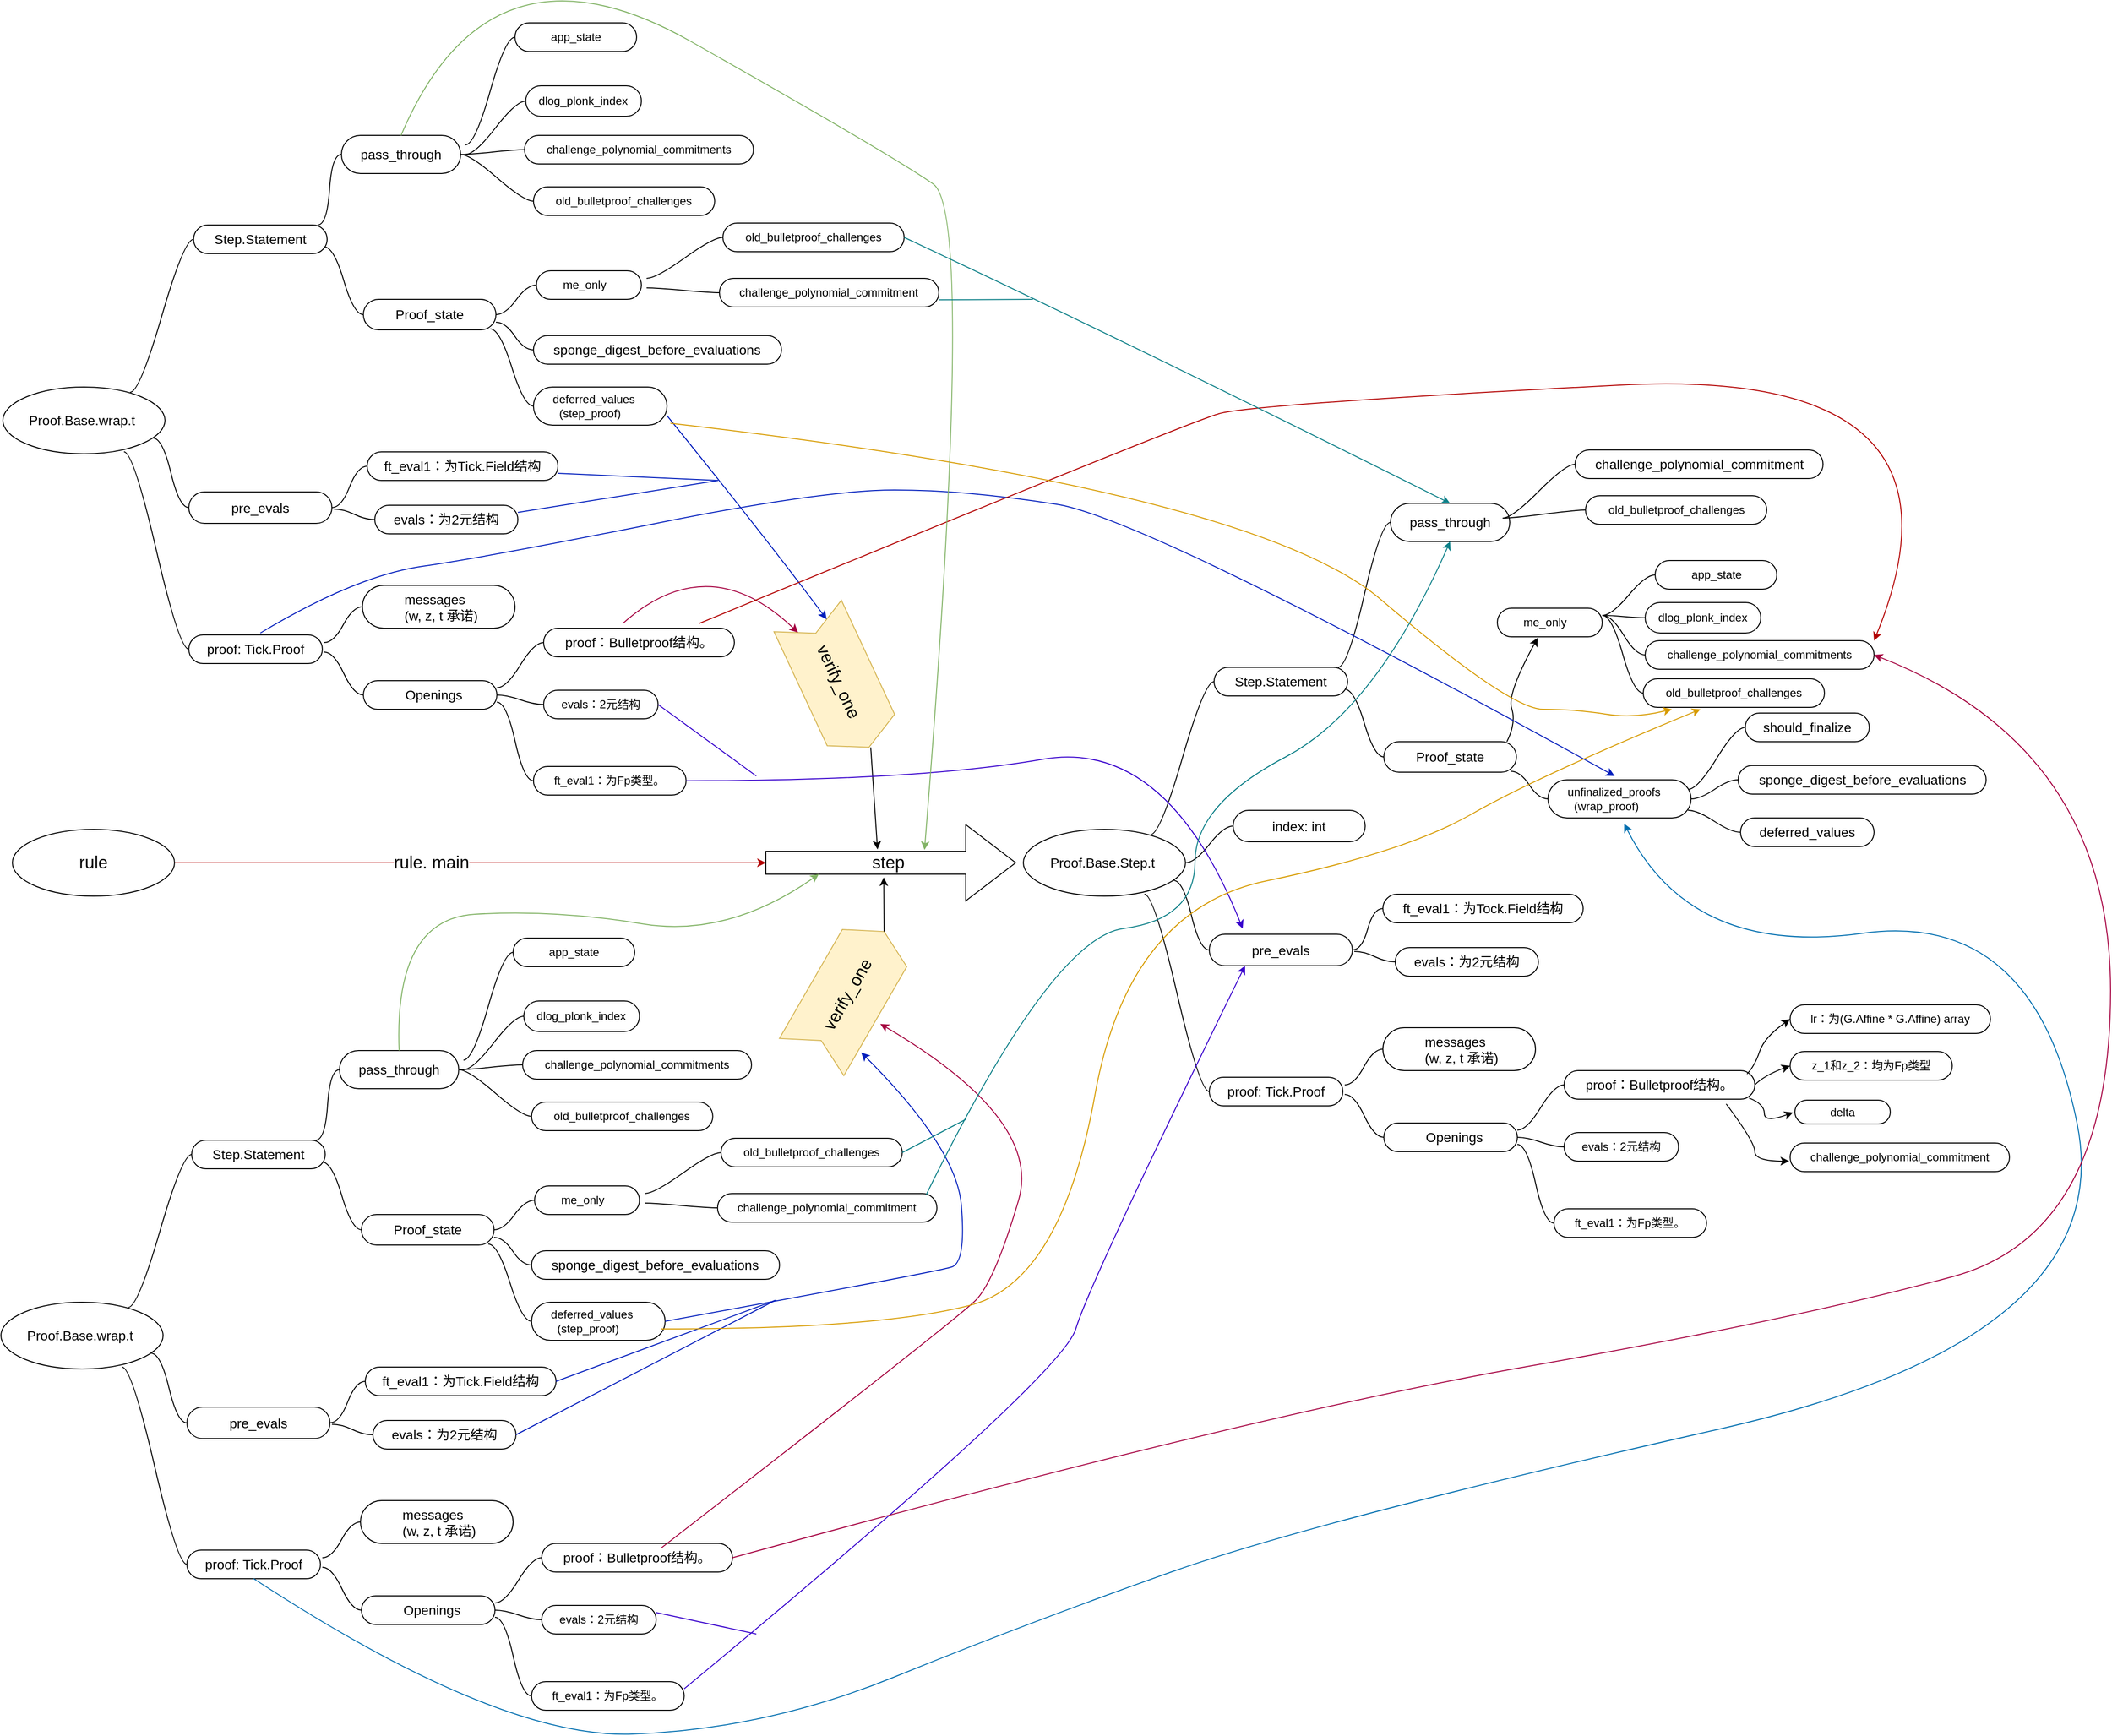 <mxfile version="17.1.3" type="github">
  <diagram id="AqJppp-fquyUW5mzI5YQ" name="Page-1">
    <mxGraphModel dx="2596" dy="1504" grid="1" gridSize="10" guides="1" tooltips="1" connect="1" arrows="1" fold="1" page="1" pageScale="1" pageWidth="827" pageHeight="1169" math="0" shadow="0">
      <root>
        <mxCell id="0" />
        <mxCell id="1" parent="0" />
        <mxCell id="2C_4C3Kt78hkYXCEWfJR-1" value="Proof.Base.wrap.t&amp;nbsp;" style="ellipse;whiteSpace=wrap;html=1;fontSize=14;" vertex="1" parent="1">
          <mxGeometry x="140" y="782" width="170" height="70" as="geometry" />
        </mxCell>
        <mxCell id="2C_4C3Kt78hkYXCEWfJR-2" value="Step.Statement" style="whiteSpace=wrap;html=1;rounded=1;arcSize=50;align=center;verticalAlign=middle;strokeWidth=1;autosize=1;spacing=4;treeFolding=1;treeMoving=1;newEdgeStyle={&quot;edgeStyle&quot;:&quot;entityRelationEdgeStyle&quot;,&quot;startArrow&quot;:&quot;none&quot;,&quot;endArrow&quot;:&quot;none&quot;,&quot;segment&quot;:10,&quot;curved&quot;:1};fontSize=14;" vertex="1" parent="1">
          <mxGeometry x="340" y="612" width="140" height="30" as="geometry" />
        </mxCell>
        <mxCell id="2C_4C3Kt78hkYXCEWfJR-3" value="" style="edgeStyle=entityRelationEdgeStyle;startArrow=none;endArrow=none;segment=10;curved=1;rounded=0;fontSize=14;exitX=0.785;exitY=0.079;exitDx=0;exitDy=0;exitPerimeter=0;" edge="1" parent="1" source="2C_4C3Kt78hkYXCEWfJR-1" target="2C_4C3Kt78hkYXCEWfJR-2">
          <mxGeometry relative="1" as="geometry">
            <mxPoint x="360" y="722" as="sourcePoint" />
          </mxGeometry>
        </mxCell>
        <mxCell id="2C_4C3Kt78hkYXCEWfJR-6" value="pre_evals" style="whiteSpace=wrap;html=1;rounded=1;arcSize=50;align=center;verticalAlign=middle;strokeWidth=1;autosize=1;spacing=4;treeFolding=1;treeMoving=1;newEdgeStyle={&quot;edgeStyle&quot;:&quot;entityRelationEdgeStyle&quot;,&quot;startArrow&quot;:&quot;none&quot;,&quot;endArrow&quot;:&quot;none&quot;,&quot;segment&quot;:10,&quot;curved&quot;:1};fontSize=14;" vertex="1" parent="1">
          <mxGeometry x="335" y="892" width="150" height="33" as="geometry" />
        </mxCell>
        <mxCell id="2C_4C3Kt78hkYXCEWfJR-7" value="" style="edgeStyle=entityRelationEdgeStyle;startArrow=none;endArrow=none;segment=10;curved=1;rounded=0;fontSize=14;exitX=0.926;exitY=0.764;exitDx=0;exitDy=0;exitPerimeter=0;" edge="1" parent="1" source="2C_4C3Kt78hkYXCEWfJR-1" target="2C_4C3Kt78hkYXCEWfJR-6">
          <mxGeometry relative="1" as="geometry">
            <mxPoint x="300" y="866" as="sourcePoint" />
          </mxGeometry>
        </mxCell>
        <mxCell id="2C_4C3Kt78hkYXCEWfJR-8" value="proof: Tick.Proof" style="whiteSpace=wrap;html=1;rounded=1;arcSize=50;align=center;verticalAlign=middle;strokeWidth=1;autosize=1;spacing=4;treeFolding=1;treeMoving=1;newEdgeStyle={&quot;edgeStyle&quot;:&quot;entityRelationEdgeStyle&quot;,&quot;startArrow&quot;:&quot;none&quot;,&quot;endArrow&quot;:&quot;none&quot;,&quot;segment&quot;:10,&quot;curved&quot;:1};fontSize=14;" vertex="1" parent="1">
          <mxGeometry x="335" y="1042" width="140" height="30" as="geometry" />
        </mxCell>
        <mxCell id="2C_4C3Kt78hkYXCEWfJR-9" value="" style="edgeStyle=entityRelationEdgeStyle;startArrow=none;endArrow=none;segment=10;curved=1;rounded=0;fontSize=14;" edge="1" parent="1" target="2C_4C3Kt78hkYXCEWfJR-8">
          <mxGeometry relative="1" as="geometry">
            <mxPoint x="267.0" y="850" as="sourcePoint" />
          </mxGeometry>
        </mxCell>
        <mxCell id="2C_4C3Kt78hkYXCEWfJR-10" value="pass_through" style="whiteSpace=wrap;html=1;rounded=1;arcSize=50;align=center;verticalAlign=middle;strokeWidth=1;autosize=1;spacing=4;treeFolding=1;treeMoving=1;newEdgeStyle={&quot;edgeStyle&quot;:&quot;entityRelationEdgeStyle&quot;,&quot;startArrow&quot;:&quot;none&quot;,&quot;endArrow&quot;:&quot;none&quot;,&quot;segment&quot;:10,&quot;curved&quot;:1};fontSize=14;" vertex="1" parent="1">
          <mxGeometry x="495" y="518" width="125" height="40" as="geometry" />
        </mxCell>
        <mxCell id="2C_4C3Kt78hkYXCEWfJR-11" value="" style="edgeStyle=entityRelationEdgeStyle;startArrow=none;endArrow=none;segment=10;curved=1;rounded=0;fontSize=14;" edge="1" parent="1" target="2C_4C3Kt78hkYXCEWfJR-10">
          <mxGeometry relative="1" as="geometry">
            <mxPoint x="470" y="612" as="sourcePoint" />
          </mxGeometry>
        </mxCell>
        <mxCell id="2C_4C3Kt78hkYXCEWfJR-12" value="Proof_state" style="whiteSpace=wrap;html=1;rounded=1;arcSize=50;align=center;verticalAlign=middle;strokeWidth=1;autosize=1;spacing=4;treeFolding=1;treeMoving=1;newEdgeStyle={&quot;edgeStyle&quot;:&quot;entityRelationEdgeStyle&quot;,&quot;startArrow&quot;:&quot;none&quot;,&quot;endArrow&quot;:&quot;none&quot;,&quot;segment&quot;:10,&quot;curved&quot;:1};fontSize=14;" vertex="1" parent="1">
          <mxGeometry x="518" y="690" width="139" height="32" as="geometry" />
        </mxCell>
        <mxCell id="2C_4C3Kt78hkYXCEWfJR-13" value="" style="edgeStyle=entityRelationEdgeStyle;startArrow=none;endArrow=none;segment=10;curved=1;rounded=0;fontSize=14;" edge="1" parent="1" target="2C_4C3Kt78hkYXCEWfJR-12">
          <mxGeometry relative="1" as="geometry">
            <mxPoint x="477.0" y="635" as="sourcePoint" />
          </mxGeometry>
        </mxCell>
        <mxCell id="2C_4C3Kt78hkYXCEWfJR-14" value="app_state" style="whiteSpace=wrap;html=1;rounded=1;arcSize=50;align=center;verticalAlign=middle;strokeWidth=1;autosize=1;spacing=4;treeFolding=1;treeMoving=1;newEdgeStyle={&quot;edgeStyle&quot;:&quot;entityRelationEdgeStyle&quot;,&quot;startArrow&quot;:&quot;none&quot;,&quot;endArrow&quot;:&quot;none&quot;,&quot;segment&quot;:10,&quot;curved&quot;:1};" vertex="1" parent="1">
          <mxGeometry x="677" y="400" width="127.5" height="30" as="geometry" />
        </mxCell>
        <mxCell id="2C_4C3Kt78hkYXCEWfJR-15" value="" style="edgeStyle=entityRelationEdgeStyle;startArrow=none;endArrow=none;segment=10;curved=1;rounded=0;" edge="1" parent="1" target="2C_4C3Kt78hkYXCEWfJR-14">
          <mxGeometry relative="1" as="geometry">
            <mxPoint x="625" y="528" as="sourcePoint" />
          </mxGeometry>
        </mxCell>
        <mxCell id="2C_4C3Kt78hkYXCEWfJR-16" value="dlog_plonk_index" style="whiteSpace=wrap;html=1;rounded=1;arcSize=50;align=center;verticalAlign=middle;strokeWidth=1;autosize=1;spacing=4;treeFolding=1;treeMoving=1;newEdgeStyle={&quot;edgeStyle&quot;:&quot;entityRelationEdgeStyle&quot;,&quot;startArrow&quot;:&quot;none&quot;,&quot;endArrow&quot;:&quot;none&quot;,&quot;segment&quot;:10,&quot;curved&quot;:1};" vertex="1" parent="1">
          <mxGeometry x="688.25" y="466" width="121.25" height="32" as="geometry" />
        </mxCell>
        <mxCell id="2C_4C3Kt78hkYXCEWfJR-17" value="" style="edgeStyle=entityRelationEdgeStyle;startArrow=none;endArrow=none;segment=10;curved=1;rounded=0;" edge="1" parent="1" target="2C_4C3Kt78hkYXCEWfJR-16">
          <mxGeometry relative="1" as="geometry">
            <mxPoint x="625" y="538" as="sourcePoint" />
          </mxGeometry>
        </mxCell>
        <mxCell id="2C_4C3Kt78hkYXCEWfJR-18" value="challenge_polynomial_commitments" style="whiteSpace=wrap;html=1;rounded=1;arcSize=50;align=center;verticalAlign=middle;strokeWidth=1;autosize=1;spacing=4;treeFolding=1;treeMoving=1;newEdgeStyle={&quot;edgeStyle&quot;:&quot;entityRelationEdgeStyle&quot;,&quot;startArrow&quot;:&quot;none&quot;,&quot;endArrow&quot;:&quot;none&quot;,&quot;segment&quot;:10,&quot;curved&quot;:1};" vertex="1" parent="1">
          <mxGeometry x="687" y="518" width="240" height="30" as="geometry" />
        </mxCell>
        <mxCell id="2C_4C3Kt78hkYXCEWfJR-19" value="" style="edgeStyle=entityRelationEdgeStyle;startArrow=none;endArrow=none;segment=10;curved=1;rounded=0;exitX=1;exitY=0.5;exitDx=0;exitDy=0;" edge="1" parent="1" source="2C_4C3Kt78hkYXCEWfJR-10" target="2C_4C3Kt78hkYXCEWfJR-18">
          <mxGeometry relative="1" as="geometry">
            <mxPoint x="674" y="586.25" as="sourcePoint" />
          </mxGeometry>
        </mxCell>
        <mxCell id="2C_4C3Kt78hkYXCEWfJR-20" value="old_bulletproof_challenges" style="whiteSpace=wrap;html=1;rounded=1;arcSize=50;align=center;verticalAlign=middle;strokeWidth=1;autosize=1;spacing=4;treeFolding=1;treeMoving=1;newEdgeStyle={&quot;edgeStyle&quot;:&quot;entityRelationEdgeStyle&quot;,&quot;startArrow&quot;:&quot;none&quot;,&quot;endArrow&quot;:&quot;none&quot;,&quot;segment&quot;:10,&quot;curved&quot;:1};" vertex="1" parent="1">
          <mxGeometry x="696.38" y="572" width="190" height="30" as="geometry" />
        </mxCell>
        <mxCell id="2C_4C3Kt78hkYXCEWfJR-21" value="" style="edgeStyle=entityRelationEdgeStyle;startArrow=none;endArrow=none;segment=10;curved=1;rounded=0;exitX=1;exitY=0.5;exitDx=0;exitDy=0;" edge="1" parent="1" source="2C_4C3Kt78hkYXCEWfJR-10" target="2C_4C3Kt78hkYXCEWfJR-20">
          <mxGeometry relative="1" as="geometry">
            <mxPoint x="674" y="586.25" as="sourcePoint" />
          </mxGeometry>
        </mxCell>
        <mxCell id="2C_4C3Kt78hkYXCEWfJR-22" value="&amp;nbsp; &amp;nbsp; &amp;nbsp;deferred_values&lt;br&gt;&amp;nbsp; &amp;nbsp; &amp;nbsp; &amp;nbsp;(step_proof)" style="whiteSpace=wrap;html=1;rounded=1;arcSize=50;align=left;verticalAlign=middle;strokeWidth=1;autosize=1;spacing=4;treeFolding=1;treeMoving=1;newEdgeStyle={&quot;edgeStyle&quot;:&quot;entityRelationEdgeStyle&quot;,&quot;startArrow&quot;:&quot;none&quot;,&quot;endArrow&quot;:&quot;none&quot;,&quot;segment&quot;:10,&quot;curved&quot;:1};" vertex="1" parent="1">
          <mxGeometry x="696.38" y="782" width="140" height="40" as="geometry" />
        </mxCell>
        <mxCell id="2C_4C3Kt78hkYXCEWfJR-23" value="" style="edgeStyle=entityRelationEdgeStyle;startArrow=none;endArrow=none;segment=10;curved=1;rounded=0;exitX=0.957;exitY=0.969;exitDx=0;exitDy=0;exitPerimeter=0;" edge="1" parent="1" source="2C_4C3Kt78hkYXCEWfJR-12" target="2C_4C3Kt78hkYXCEWfJR-22">
          <mxGeometry relative="1" as="geometry">
            <mxPoint x="549" y="765" as="sourcePoint" />
          </mxGeometry>
        </mxCell>
        <mxCell id="2C_4C3Kt78hkYXCEWfJR-24" value="&lt;font style=&quot;font-size: 14px&quot;&gt;sponge_digest_before_evaluations&lt;/font&gt;" style="whiteSpace=wrap;html=1;rounded=1;arcSize=50;align=center;verticalAlign=middle;strokeWidth=1;autosize=1;spacing=4;treeFolding=1;treeMoving=1;newEdgeStyle={&quot;edgeStyle&quot;:&quot;entityRelationEdgeStyle&quot;,&quot;startArrow&quot;:&quot;none&quot;,&quot;endArrow&quot;:&quot;none&quot;,&quot;segment&quot;:10,&quot;curved&quot;:1};" vertex="1" parent="1">
          <mxGeometry x="696.38" y="728" width="260" height="30" as="geometry" />
        </mxCell>
        <mxCell id="2C_4C3Kt78hkYXCEWfJR-25" value="" style="edgeStyle=entityRelationEdgeStyle;startArrow=none;endArrow=none;segment=10;curved=1;rounded=0;exitX=1;exitY=0.75;exitDx=0;exitDy=0;" edge="1" parent="1" source="2C_4C3Kt78hkYXCEWfJR-12" target="2C_4C3Kt78hkYXCEWfJR-24">
          <mxGeometry relative="1" as="geometry">
            <mxPoint x="846" y="760" as="sourcePoint" />
          </mxGeometry>
        </mxCell>
        <mxCell id="2C_4C3Kt78hkYXCEWfJR-26" value="&amp;nbsp; &amp;nbsp; &amp;nbsp; &amp;nbsp;me_only" style="whiteSpace=wrap;html=1;rounded=1;arcSize=50;align=left;verticalAlign=middle;strokeWidth=1;autosize=1;spacing=4;treeFolding=1;treeMoving=1;newEdgeStyle={&quot;edgeStyle&quot;:&quot;entityRelationEdgeStyle&quot;,&quot;startArrow&quot;:&quot;none&quot;,&quot;endArrow&quot;:&quot;none&quot;,&quot;segment&quot;:10,&quot;curved&quot;:1};" vertex="1" collapsed="1" parent="1">
          <mxGeometry x="699.5" y="660" width="110" height="30" as="geometry" />
        </mxCell>
        <mxCell id="2C_4C3Kt78hkYXCEWfJR-27" value="" style="edgeStyle=entityRelationEdgeStyle;startArrow=none;endArrow=none;segment=10;curved=1;rounded=0;exitX=1;exitY=0.5;exitDx=0;exitDy=0;" edge="1" parent="1" source="2C_4C3Kt78hkYXCEWfJR-12" target="2C_4C3Kt78hkYXCEWfJR-26">
          <mxGeometry relative="1" as="geometry">
            <mxPoint x="549" y="765" as="sourcePoint" />
          </mxGeometry>
        </mxCell>
        <mxCell id="2C_4C3Kt78hkYXCEWfJR-28" value="" style="edgeStyle=entityRelationEdgeStyle;startArrow=none;endArrow=none;segment=10;curved=1;rounded=0;fontSize=14;entryX=0;entryY=0.5;entryDx=0;entryDy=0;" edge="1" parent="1" target="2C_4C3Kt78hkYXCEWfJR-44">
          <mxGeometry relative="1" as="geometry">
            <mxPoint x="815" y="668" as="sourcePoint" />
          </mxGeometry>
        </mxCell>
        <mxCell id="2C_4C3Kt78hkYXCEWfJR-29" value="&lt;font style=&quot;font-size: 14px&quot;&gt;ft_eval1：为Tick.Field结构&lt;/font&gt;" style="whiteSpace=wrap;html=1;rounded=1;arcSize=50;align=center;verticalAlign=middle;strokeWidth=1;autosize=1;spacing=4;treeFolding=1;treeMoving=1;newEdgeStyle={&quot;edgeStyle&quot;:&quot;entityRelationEdgeStyle&quot;,&quot;startArrow&quot;:&quot;none&quot;,&quot;endArrow&quot;:&quot;none&quot;,&quot;segment&quot;:10,&quot;curved&quot;:1};" vertex="1" parent="1">
          <mxGeometry x="522" y="850" width="200" height="30" as="geometry" />
        </mxCell>
        <mxCell id="2C_4C3Kt78hkYXCEWfJR-30" value="" style="edgeStyle=entityRelationEdgeStyle;startArrow=none;endArrow=none;segment=10;curved=1;rounded=0;exitX=1;exitY=0.5;exitDx=0;exitDy=0;" edge="1" parent="1" source="2C_4C3Kt78hkYXCEWfJR-6" target="2C_4C3Kt78hkYXCEWfJR-29">
          <mxGeometry relative="1" as="geometry">
            <mxPoint x="527" y="941.25" as="sourcePoint" />
          </mxGeometry>
        </mxCell>
        <mxCell id="2C_4C3Kt78hkYXCEWfJR-31" value="&lt;font style=&quot;font-size: 14px&quot;&gt;evals：为2元结构&lt;/font&gt;" style="whiteSpace=wrap;html=1;rounded=1;arcSize=50;align=center;verticalAlign=middle;strokeWidth=1;autosize=1;spacing=4;treeFolding=1;treeMoving=1;newEdgeStyle={&quot;edgeStyle&quot;:&quot;entityRelationEdgeStyle&quot;,&quot;startArrow&quot;:&quot;none&quot;,&quot;endArrow&quot;:&quot;none&quot;,&quot;segment&quot;:10,&quot;curved&quot;:1};" vertex="1" parent="1">
          <mxGeometry x="530" y="906" width="150" height="30" as="geometry" />
        </mxCell>
        <mxCell id="2C_4C3Kt78hkYXCEWfJR-32" value="" style="edgeStyle=entityRelationEdgeStyle;startArrow=none;endArrow=none;segment=10;curved=1;rounded=0;" edge="1" parent="1" target="2C_4C3Kt78hkYXCEWfJR-31">
          <mxGeometry relative="1" as="geometry">
            <mxPoint x="487.0" y="910" as="sourcePoint" />
          </mxGeometry>
        </mxCell>
        <mxCell id="2C_4C3Kt78hkYXCEWfJR-33" value="&lt;blockquote style=&quot;margin: 0 0 0 40px ; border: none ; padding: 0px&quot;&gt;&lt;font style=&quot;font-size: 14px&quot;&gt;messages&lt;/font&gt;&lt;/blockquote&gt;&lt;blockquote style=&quot;margin: 0 0 0 40px ; border: none ; padding: 0px&quot;&gt;&lt;font style=&quot;font-size: 14px&quot;&gt;(w, z, t 承诺)&lt;/font&gt;&lt;/blockquote&gt;" style="whiteSpace=wrap;html=1;rounded=1;arcSize=50;align=left;verticalAlign=middle;strokeWidth=1;autosize=1;spacing=4;treeFolding=1;treeMoving=1;newEdgeStyle={&quot;edgeStyle&quot;:&quot;entityRelationEdgeStyle&quot;,&quot;startArrow&quot;:&quot;none&quot;,&quot;endArrow&quot;:&quot;none&quot;,&quot;segment&quot;:10,&quot;curved&quot;:1};" vertex="1" parent="1">
          <mxGeometry x="517" y="990" width="160" height="45" as="geometry" />
        </mxCell>
        <mxCell id="2C_4C3Kt78hkYXCEWfJR-34" value="" style="edgeStyle=entityRelationEdgeStyle;startArrow=none;endArrow=none;segment=10;curved=1;rounded=0;entryX=0;entryY=0.5;entryDx=0;entryDy=0;" edge="1" parent="1" target="2C_4C3Kt78hkYXCEWfJR-33">
          <mxGeometry relative="1" as="geometry">
            <mxPoint x="477.0" y="1050" as="sourcePoint" />
          </mxGeometry>
        </mxCell>
        <mxCell id="2C_4C3Kt78hkYXCEWfJR-35" value="&lt;blockquote style=&quot;margin: 0 0 0 40px ; border: none ; padding: 0px&quot;&gt;&lt;font style=&quot;font-size: 14px&quot;&gt;Openings&lt;/font&gt;&lt;/blockquote&gt;" style="whiteSpace=wrap;html=1;rounded=1;arcSize=50;align=left;verticalAlign=middle;strokeWidth=1;autosize=1;spacing=4;treeFolding=1;treeMoving=1;newEdgeStyle={&quot;edgeStyle&quot;:&quot;entityRelationEdgeStyle&quot;,&quot;startArrow&quot;:&quot;none&quot;,&quot;endArrow&quot;:&quot;none&quot;,&quot;segment&quot;:10,&quot;curved&quot;:1};" vertex="1" parent="1">
          <mxGeometry x="518" y="1090" width="140" height="30" as="geometry" />
        </mxCell>
        <mxCell id="2C_4C3Kt78hkYXCEWfJR-36" value="" style="edgeStyle=entityRelationEdgeStyle;startArrow=none;endArrow=none;segment=10;curved=1;rounded=0;" edge="1" parent="1" target="2C_4C3Kt78hkYXCEWfJR-35">
          <mxGeometry relative="1" as="geometry">
            <mxPoint x="477.0" y="1060" as="sourcePoint" />
          </mxGeometry>
        </mxCell>
        <mxCell id="2C_4C3Kt78hkYXCEWfJR-37" value="&lt;font style=&quot;font-size: 14px&quot;&gt;proof：Bulletproof结构。&lt;/font&gt;" style="whiteSpace=wrap;html=1;rounded=1;arcSize=50;align=center;verticalAlign=middle;strokeWidth=1;autosize=1;spacing=4;treeFolding=1;treeMoving=1;newEdgeStyle={&quot;edgeStyle&quot;:&quot;entityRelationEdgeStyle&quot;,&quot;startArrow&quot;:&quot;none&quot;,&quot;endArrow&quot;:&quot;none&quot;,&quot;segment&quot;:10,&quot;curved&quot;:1};" vertex="1" parent="1">
          <mxGeometry x="707" y="1035" width="200" height="30" as="geometry" />
        </mxCell>
        <mxCell id="2C_4C3Kt78hkYXCEWfJR-38" value="" style="edgeStyle=entityRelationEdgeStyle;startArrow=none;endArrow=none;segment=10;curved=1;rounded=0;exitX=1;exitY=0.25;exitDx=0;exitDy=0;" edge="1" parent="1" source="2C_4C3Kt78hkYXCEWfJR-35" target="2C_4C3Kt78hkYXCEWfJR-37">
          <mxGeometry relative="1" as="geometry">
            <mxPoint x="734" y="1145" as="sourcePoint" />
          </mxGeometry>
        </mxCell>
        <mxCell id="2C_4C3Kt78hkYXCEWfJR-39" value="evals：2元结构" style="whiteSpace=wrap;html=1;rounded=1;arcSize=50;align=center;verticalAlign=middle;strokeWidth=1;autosize=1;spacing=4;treeFolding=1;treeMoving=1;newEdgeStyle={&quot;edgeStyle&quot;:&quot;entityRelationEdgeStyle&quot;,&quot;startArrow&quot;:&quot;none&quot;,&quot;endArrow&quot;:&quot;none&quot;,&quot;segment&quot;:10,&quot;curved&quot;:1};" vertex="1" parent="1">
          <mxGeometry x="707" y="1100" width="120" height="30" as="geometry" />
        </mxCell>
        <mxCell id="2C_4C3Kt78hkYXCEWfJR-40" value="" style="edgeStyle=entityRelationEdgeStyle;startArrow=none;endArrow=none;segment=10;curved=1;rounded=0;exitX=1;exitY=0.5;exitDx=0;exitDy=0;" edge="1" parent="1" source="2C_4C3Kt78hkYXCEWfJR-35" target="2C_4C3Kt78hkYXCEWfJR-39">
          <mxGeometry relative="1" as="geometry">
            <mxPoint x="734" y="1145" as="sourcePoint" />
          </mxGeometry>
        </mxCell>
        <mxCell id="2C_4C3Kt78hkYXCEWfJR-41" value="ft_eval1：为Fp类型。" style="whiteSpace=wrap;html=1;rounded=1;arcSize=50;align=center;verticalAlign=middle;strokeWidth=1;autosize=1;spacing=4;treeFolding=1;treeMoving=1;newEdgeStyle={&quot;edgeStyle&quot;:&quot;entityRelationEdgeStyle&quot;,&quot;startArrow&quot;:&quot;none&quot;,&quot;endArrow&quot;:&quot;none&quot;,&quot;segment&quot;:10,&quot;curved&quot;:1};" vertex="1" parent="1">
          <mxGeometry x="696.38" y="1180" width="160" height="30" as="geometry" />
        </mxCell>
        <mxCell id="2C_4C3Kt78hkYXCEWfJR-42" value="" style="edgeStyle=entityRelationEdgeStyle;startArrow=none;endArrow=none;segment=10;curved=1;rounded=0;exitX=1;exitY=0.75;exitDx=0;exitDy=0;" edge="1" parent="1" source="2C_4C3Kt78hkYXCEWfJR-35" target="2C_4C3Kt78hkYXCEWfJR-41">
          <mxGeometry relative="1" as="geometry">
            <mxPoint x="734" y="1145" as="sourcePoint" />
          </mxGeometry>
        </mxCell>
        <mxCell id="2C_4C3Kt78hkYXCEWfJR-43" value="challenge_polynomial_commitment" style="whiteSpace=wrap;html=1;rounded=1;arcSize=50;align=center;verticalAlign=middle;strokeWidth=1;autosize=1;spacing=4;treeFolding=1;treeMoving=1;newEdgeStyle={&quot;edgeStyle&quot;:&quot;entityRelationEdgeStyle&quot;,&quot;startArrow&quot;:&quot;none&quot;,&quot;endArrow&quot;:&quot;none&quot;,&quot;segment&quot;:10,&quot;curved&quot;:1};" vertex="1" parent="1">
          <mxGeometry x="891.38" y="668" width="230" height="30" as="geometry" />
        </mxCell>
        <mxCell id="2C_4C3Kt78hkYXCEWfJR-44" value="old_bulletproof_challenges" style="whiteSpace=wrap;html=1;rounded=1;arcSize=50;align=center;verticalAlign=middle;strokeWidth=1;autosize=1;spacing=4;treeFolding=1;treeMoving=1;newEdgeStyle={&quot;edgeStyle&quot;:&quot;entityRelationEdgeStyle&quot;,&quot;startArrow&quot;:&quot;none&quot;,&quot;endArrow&quot;:&quot;none&quot;,&quot;segment&quot;:10,&quot;curved&quot;:1};" vertex="1" parent="1">
          <mxGeometry x="895" y="610" width="190" height="30" as="geometry" />
        </mxCell>
        <mxCell id="2C_4C3Kt78hkYXCEWfJR-45" value="" style="edgeStyle=entityRelationEdgeStyle;startArrow=none;endArrow=none;segment=10;curved=1;rounded=0;fontSize=14;entryX=0;entryY=0.5;entryDx=0;entryDy=0;" edge="1" parent="1" target="2C_4C3Kt78hkYXCEWfJR-43">
          <mxGeometry relative="1" as="geometry">
            <mxPoint x="815" y="678" as="sourcePoint" />
            <mxPoint x="1050" y="651" as="targetPoint" />
          </mxGeometry>
        </mxCell>
        <mxCell id="2C_4C3Kt78hkYXCEWfJR-46" value="Proof.Base.wrap.t&amp;nbsp;" style="ellipse;whiteSpace=wrap;html=1;fontSize=14;" vertex="1" parent="1">
          <mxGeometry x="138" y="1742" width="170" height="70" as="geometry" />
        </mxCell>
        <mxCell id="2C_4C3Kt78hkYXCEWfJR-47" value="Step.Statement" style="whiteSpace=wrap;html=1;rounded=1;arcSize=50;align=center;verticalAlign=middle;strokeWidth=1;autosize=1;spacing=4;treeFolding=1;treeMoving=1;newEdgeStyle={&quot;edgeStyle&quot;:&quot;entityRelationEdgeStyle&quot;,&quot;startArrow&quot;:&quot;none&quot;,&quot;endArrow&quot;:&quot;none&quot;,&quot;segment&quot;:10,&quot;curved&quot;:1};fontSize=14;" vertex="1" parent="1">
          <mxGeometry x="338" y="1572" width="140" height="30" as="geometry" />
        </mxCell>
        <mxCell id="2C_4C3Kt78hkYXCEWfJR-48" value="" style="edgeStyle=entityRelationEdgeStyle;startArrow=none;endArrow=none;segment=10;curved=1;rounded=0;fontSize=14;exitX=0.785;exitY=0.079;exitDx=0;exitDy=0;exitPerimeter=0;" edge="1" parent="1" source="2C_4C3Kt78hkYXCEWfJR-46" target="2C_4C3Kt78hkYXCEWfJR-47">
          <mxGeometry relative="1" as="geometry">
            <mxPoint x="358" y="1682" as="sourcePoint" />
          </mxGeometry>
        </mxCell>
        <mxCell id="2C_4C3Kt78hkYXCEWfJR-51" value="pre_evals" style="whiteSpace=wrap;html=1;rounded=1;arcSize=50;align=center;verticalAlign=middle;strokeWidth=1;autosize=1;spacing=4;treeFolding=1;treeMoving=1;newEdgeStyle={&quot;edgeStyle&quot;:&quot;entityRelationEdgeStyle&quot;,&quot;startArrow&quot;:&quot;none&quot;,&quot;endArrow&quot;:&quot;none&quot;,&quot;segment&quot;:10,&quot;curved&quot;:1};fontSize=14;" vertex="1" parent="1">
          <mxGeometry x="333" y="1852" width="150" height="33" as="geometry" />
        </mxCell>
        <mxCell id="2C_4C3Kt78hkYXCEWfJR-52" value="" style="edgeStyle=entityRelationEdgeStyle;startArrow=none;endArrow=none;segment=10;curved=1;rounded=0;fontSize=14;exitX=0.926;exitY=0.764;exitDx=0;exitDy=0;exitPerimeter=0;" edge="1" parent="1" source="2C_4C3Kt78hkYXCEWfJR-46" target="2C_4C3Kt78hkYXCEWfJR-51">
          <mxGeometry relative="1" as="geometry">
            <mxPoint x="298" y="1826" as="sourcePoint" />
          </mxGeometry>
        </mxCell>
        <mxCell id="2C_4C3Kt78hkYXCEWfJR-53" value="proof: Tick.Proof" style="whiteSpace=wrap;html=1;rounded=1;arcSize=50;align=center;verticalAlign=middle;strokeWidth=1;autosize=1;spacing=4;treeFolding=1;treeMoving=1;newEdgeStyle={&quot;edgeStyle&quot;:&quot;entityRelationEdgeStyle&quot;,&quot;startArrow&quot;:&quot;none&quot;,&quot;endArrow&quot;:&quot;none&quot;,&quot;segment&quot;:10,&quot;curved&quot;:1};fontSize=14;" vertex="1" parent="1">
          <mxGeometry x="333" y="2002" width="140" height="30" as="geometry" />
        </mxCell>
        <mxCell id="2C_4C3Kt78hkYXCEWfJR-54" value="" style="edgeStyle=entityRelationEdgeStyle;startArrow=none;endArrow=none;segment=10;curved=1;rounded=0;fontSize=14;" edge="1" parent="1" target="2C_4C3Kt78hkYXCEWfJR-53">
          <mxGeometry relative="1" as="geometry">
            <mxPoint x="265.0" y="1810" as="sourcePoint" />
          </mxGeometry>
        </mxCell>
        <mxCell id="2C_4C3Kt78hkYXCEWfJR-55" value="pass_through" style="whiteSpace=wrap;html=1;rounded=1;arcSize=50;align=center;verticalAlign=middle;strokeWidth=1;autosize=1;spacing=4;treeFolding=1;treeMoving=1;newEdgeStyle={&quot;edgeStyle&quot;:&quot;entityRelationEdgeStyle&quot;,&quot;startArrow&quot;:&quot;none&quot;,&quot;endArrow&quot;:&quot;none&quot;,&quot;segment&quot;:10,&quot;curved&quot;:1};fontSize=14;" vertex="1" parent="1">
          <mxGeometry x="493" y="1478" width="125" height="40" as="geometry" />
        </mxCell>
        <mxCell id="2C_4C3Kt78hkYXCEWfJR-56" value="" style="edgeStyle=entityRelationEdgeStyle;startArrow=none;endArrow=none;segment=10;curved=1;rounded=0;fontSize=14;" edge="1" parent="1" target="2C_4C3Kt78hkYXCEWfJR-55">
          <mxGeometry relative="1" as="geometry">
            <mxPoint x="468" y="1572" as="sourcePoint" />
          </mxGeometry>
        </mxCell>
        <mxCell id="2C_4C3Kt78hkYXCEWfJR-57" value="Proof_state" style="whiteSpace=wrap;html=1;rounded=1;arcSize=50;align=center;verticalAlign=middle;strokeWidth=1;autosize=1;spacing=4;treeFolding=1;treeMoving=1;newEdgeStyle={&quot;edgeStyle&quot;:&quot;entityRelationEdgeStyle&quot;,&quot;startArrow&quot;:&quot;none&quot;,&quot;endArrow&quot;:&quot;none&quot;,&quot;segment&quot;:10,&quot;curved&quot;:1};fontSize=14;" vertex="1" parent="1">
          <mxGeometry x="516" y="1650" width="139" height="32" as="geometry" />
        </mxCell>
        <mxCell id="2C_4C3Kt78hkYXCEWfJR-58" value="" style="edgeStyle=entityRelationEdgeStyle;startArrow=none;endArrow=none;segment=10;curved=1;rounded=0;fontSize=14;" edge="1" parent="1" target="2C_4C3Kt78hkYXCEWfJR-57">
          <mxGeometry relative="1" as="geometry">
            <mxPoint x="475.0" y="1595" as="sourcePoint" />
          </mxGeometry>
        </mxCell>
        <mxCell id="2C_4C3Kt78hkYXCEWfJR-59" value="app_state" style="whiteSpace=wrap;html=1;rounded=1;arcSize=50;align=center;verticalAlign=middle;strokeWidth=1;autosize=1;spacing=4;treeFolding=1;treeMoving=1;newEdgeStyle={&quot;edgeStyle&quot;:&quot;entityRelationEdgeStyle&quot;,&quot;startArrow&quot;:&quot;none&quot;,&quot;endArrow&quot;:&quot;none&quot;,&quot;segment&quot;:10,&quot;curved&quot;:1};" vertex="1" parent="1">
          <mxGeometry x="675" y="1360" width="127.5" height="30" as="geometry" />
        </mxCell>
        <mxCell id="2C_4C3Kt78hkYXCEWfJR-60" value="" style="edgeStyle=entityRelationEdgeStyle;startArrow=none;endArrow=none;segment=10;curved=1;rounded=0;" edge="1" parent="1" target="2C_4C3Kt78hkYXCEWfJR-59">
          <mxGeometry relative="1" as="geometry">
            <mxPoint x="623" y="1488" as="sourcePoint" />
          </mxGeometry>
        </mxCell>
        <mxCell id="2C_4C3Kt78hkYXCEWfJR-61" value="dlog_plonk_index" style="whiteSpace=wrap;html=1;rounded=1;arcSize=50;align=center;verticalAlign=middle;strokeWidth=1;autosize=1;spacing=4;treeFolding=1;treeMoving=1;newEdgeStyle={&quot;edgeStyle&quot;:&quot;entityRelationEdgeStyle&quot;,&quot;startArrow&quot;:&quot;none&quot;,&quot;endArrow&quot;:&quot;none&quot;,&quot;segment&quot;:10,&quot;curved&quot;:1};" vertex="1" parent="1">
          <mxGeometry x="686.25" y="1426" width="121.25" height="32" as="geometry" />
        </mxCell>
        <mxCell id="2C_4C3Kt78hkYXCEWfJR-62" value="" style="edgeStyle=entityRelationEdgeStyle;startArrow=none;endArrow=none;segment=10;curved=1;rounded=0;" edge="1" parent="1" target="2C_4C3Kt78hkYXCEWfJR-61">
          <mxGeometry relative="1" as="geometry">
            <mxPoint x="623" y="1498" as="sourcePoint" />
          </mxGeometry>
        </mxCell>
        <mxCell id="2C_4C3Kt78hkYXCEWfJR-63" value="challenge_polynomial_commitments" style="whiteSpace=wrap;html=1;rounded=1;arcSize=50;align=center;verticalAlign=middle;strokeWidth=1;autosize=1;spacing=4;treeFolding=1;treeMoving=1;newEdgeStyle={&quot;edgeStyle&quot;:&quot;entityRelationEdgeStyle&quot;,&quot;startArrow&quot;:&quot;none&quot;,&quot;endArrow&quot;:&quot;none&quot;,&quot;segment&quot;:10,&quot;curved&quot;:1};" vertex="1" parent="1">
          <mxGeometry x="685" y="1478" width="240" height="30" as="geometry" />
        </mxCell>
        <mxCell id="2C_4C3Kt78hkYXCEWfJR-64" value="" style="edgeStyle=entityRelationEdgeStyle;startArrow=none;endArrow=none;segment=10;curved=1;rounded=0;exitX=1;exitY=0.5;exitDx=0;exitDy=0;" edge="1" parent="1" source="2C_4C3Kt78hkYXCEWfJR-55" target="2C_4C3Kt78hkYXCEWfJR-63">
          <mxGeometry relative="1" as="geometry">
            <mxPoint x="672" y="1546.25" as="sourcePoint" />
          </mxGeometry>
        </mxCell>
        <mxCell id="2C_4C3Kt78hkYXCEWfJR-65" value="old_bulletproof_challenges" style="whiteSpace=wrap;html=1;rounded=1;arcSize=50;align=center;verticalAlign=middle;strokeWidth=1;autosize=1;spacing=4;treeFolding=1;treeMoving=1;newEdgeStyle={&quot;edgeStyle&quot;:&quot;entityRelationEdgeStyle&quot;,&quot;startArrow&quot;:&quot;none&quot;,&quot;endArrow&quot;:&quot;none&quot;,&quot;segment&quot;:10,&quot;curved&quot;:1};" vertex="1" parent="1">
          <mxGeometry x="694.38" y="1532" width="190" height="30" as="geometry" />
        </mxCell>
        <mxCell id="2C_4C3Kt78hkYXCEWfJR-66" value="" style="edgeStyle=entityRelationEdgeStyle;startArrow=none;endArrow=none;segment=10;curved=1;rounded=0;exitX=1;exitY=0.5;exitDx=0;exitDy=0;" edge="1" parent="1" source="2C_4C3Kt78hkYXCEWfJR-55" target="2C_4C3Kt78hkYXCEWfJR-65">
          <mxGeometry relative="1" as="geometry">
            <mxPoint x="672" y="1546.25" as="sourcePoint" />
          </mxGeometry>
        </mxCell>
        <mxCell id="2C_4C3Kt78hkYXCEWfJR-67" value="&amp;nbsp; &amp;nbsp; &amp;nbsp;deferred_values&lt;br&gt;&amp;nbsp; &amp;nbsp; &amp;nbsp; &amp;nbsp;(step_proof)" style="whiteSpace=wrap;html=1;rounded=1;arcSize=50;align=left;verticalAlign=middle;strokeWidth=1;autosize=1;spacing=4;treeFolding=1;treeMoving=1;newEdgeStyle={&quot;edgeStyle&quot;:&quot;entityRelationEdgeStyle&quot;,&quot;startArrow&quot;:&quot;none&quot;,&quot;endArrow&quot;:&quot;none&quot;,&quot;segment&quot;:10,&quot;curved&quot;:1};" vertex="1" parent="1">
          <mxGeometry x="694.38" y="1742" width="140" height="40" as="geometry" />
        </mxCell>
        <mxCell id="2C_4C3Kt78hkYXCEWfJR-68" value="" style="edgeStyle=entityRelationEdgeStyle;startArrow=none;endArrow=none;segment=10;curved=1;rounded=0;exitX=0.957;exitY=0.969;exitDx=0;exitDy=0;exitPerimeter=0;" edge="1" parent="1" source="2C_4C3Kt78hkYXCEWfJR-57" target="2C_4C3Kt78hkYXCEWfJR-67">
          <mxGeometry relative="1" as="geometry">
            <mxPoint x="547" y="1725" as="sourcePoint" />
          </mxGeometry>
        </mxCell>
        <mxCell id="2C_4C3Kt78hkYXCEWfJR-69" value="&lt;font style=&quot;font-size: 14px&quot;&gt;sponge_digest_before_evaluations&lt;/font&gt;" style="whiteSpace=wrap;html=1;rounded=1;arcSize=50;align=center;verticalAlign=middle;strokeWidth=1;autosize=1;spacing=4;treeFolding=1;treeMoving=1;newEdgeStyle={&quot;edgeStyle&quot;:&quot;entityRelationEdgeStyle&quot;,&quot;startArrow&quot;:&quot;none&quot;,&quot;endArrow&quot;:&quot;none&quot;,&quot;segment&quot;:10,&quot;curved&quot;:1};" vertex="1" parent="1">
          <mxGeometry x="694.38" y="1688" width="260" height="30" as="geometry" />
        </mxCell>
        <mxCell id="2C_4C3Kt78hkYXCEWfJR-70" value="" style="edgeStyle=entityRelationEdgeStyle;startArrow=none;endArrow=none;segment=10;curved=1;rounded=0;exitX=1;exitY=0.75;exitDx=0;exitDy=0;" edge="1" parent="1" source="2C_4C3Kt78hkYXCEWfJR-57" target="2C_4C3Kt78hkYXCEWfJR-69">
          <mxGeometry relative="1" as="geometry">
            <mxPoint x="844" y="1720" as="sourcePoint" />
          </mxGeometry>
        </mxCell>
        <mxCell id="2C_4C3Kt78hkYXCEWfJR-71" value="&amp;nbsp; &amp;nbsp; &amp;nbsp; &amp;nbsp;me_only" style="whiteSpace=wrap;html=1;rounded=1;arcSize=50;align=left;verticalAlign=middle;strokeWidth=1;autosize=1;spacing=4;treeFolding=1;treeMoving=1;newEdgeStyle={&quot;edgeStyle&quot;:&quot;entityRelationEdgeStyle&quot;,&quot;startArrow&quot;:&quot;none&quot;,&quot;endArrow&quot;:&quot;none&quot;,&quot;segment&quot;:10,&quot;curved&quot;:1};" vertex="1" collapsed="1" parent="1">
          <mxGeometry x="697.5" y="1620" width="110" height="30" as="geometry" />
        </mxCell>
        <mxCell id="2C_4C3Kt78hkYXCEWfJR-72" value="" style="edgeStyle=entityRelationEdgeStyle;startArrow=none;endArrow=none;segment=10;curved=1;rounded=0;exitX=1;exitY=0.5;exitDx=0;exitDy=0;" edge="1" parent="1" source="2C_4C3Kt78hkYXCEWfJR-57" target="2C_4C3Kt78hkYXCEWfJR-71">
          <mxGeometry relative="1" as="geometry">
            <mxPoint x="547" y="1725" as="sourcePoint" />
          </mxGeometry>
        </mxCell>
        <mxCell id="2C_4C3Kt78hkYXCEWfJR-73" value="" style="edgeStyle=entityRelationEdgeStyle;startArrow=none;endArrow=none;segment=10;curved=1;rounded=0;fontSize=14;entryX=0;entryY=0.5;entryDx=0;entryDy=0;" edge="1" parent="1" target="2C_4C3Kt78hkYXCEWfJR-89">
          <mxGeometry relative="1" as="geometry">
            <mxPoint x="813" y="1628" as="sourcePoint" />
          </mxGeometry>
        </mxCell>
        <mxCell id="2C_4C3Kt78hkYXCEWfJR-74" value="&lt;font style=&quot;font-size: 14px&quot;&gt;ft_eval1：为Tick.Field结构&lt;/font&gt;" style="whiteSpace=wrap;html=1;rounded=1;arcSize=50;align=center;verticalAlign=middle;strokeWidth=1;autosize=1;spacing=4;treeFolding=1;treeMoving=1;newEdgeStyle={&quot;edgeStyle&quot;:&quot;entityRelationEdgeStyle&quot;,&quot;startArrow&quot;:&quot;none&quot;,&quot;endArrow&quot;:&quot;none&quot;,&quot;segment&quot;:10,&quot;curved&quot;:1};" vertex="1" parent="1">
          <mxGeometry x="520" y="1810" width="200" height="30" as="geometry" />
        </mxCell>
        <mxCell id="2C_4C3Kt78hkYXCEWfJR-75" value="" style="edgeStyle=entityRelationEdgeStyle;startArrow=none;endArrow=none;segment=10;curved=1;rounded=0;exitX=1;exitY=0.5;exitDx=0;exitDy=0;" edge="1" parent="1" source="2C_4C3Kt78hkYXCEWfJR-51" target="2C_4C3Kt78hkYXCEWfJR-74">
          <mxGeometry relative="1" as="geometry">
            <mxPoint x="525" y="1901.25" as="sourcePoint" />
          </mxGeometry>
        </mxCell>
        <mxCell id="2C_4C3Kt78hkYXCEWfJR-76" value="&lt;font style=&quot;font-size: 14px&quot;&gt;evals：为2元结构&lt;/font&gt;" style="whiteSpace=wrap;html=1;rounded=1;arcSize=50;align=center;verticalAlign=middle;strokeWidth=1;autosize=1;spacing=4;treeFolding=1;treeMoving=1;newEdgeStyle={&quot;edgeStyle&quot;:&quot;entityRelationEdgeStyle&quot;,&quot;startArrow&quot;:&quot;none&quot;,&quot;endArrow&quot;:&quot;none&quot;,&quot;segment&quot;:10,&quot;curved&quot;:1};" vertex="1" parent="1">
          <mxGeometry x="528" y="1866" width="150" height="30" as="geometry" />
        </mxCell>
        <mxCell id="2C_4C3Kt78hkYXCEWfJR-77" value="" style="edgeStyle=entityRelationEdgeStyle;startArrow=none;endArrow=none;segment=10;curved=1;rounded=0;" edge="1" parent="1" target="2C_4C3Kt78hkYXCEWfJR-76">
          <mxGeometry relative="1" as="geometry">
            <mxPoint x="485.0" y="1870" as="sourcePoint" />
          </mxGeometry>
        </mxCell>
        <mxCell id="2C_4C3Kt78hkYXCEWfJR-78" value="&lt;blockquote style=&quot;margin: 0 0 0 40px ; border: none ; padding: 0px&quot;&gt;&lt;font style=&quot;font-size: 14px&quot;&gt;messages&lt;/font&gt;&lt;/blockquote&gt;&lt;blockquote style=&quot;margin: 0 0 0 40px ; border: none ; padding: 0px&quot;&gt;&lt;font style=&quot;font-size: 14px&quot;&gt;(w, z, t 承诺)&lt;/font&gt;&lt;/blockquote&gt;" style="whiteSpace=wrap;html=1;rounded=1;arcSize=50;align=left;verticalAlign=middle;strokeWidth=1;autosize=1;spacing=4;treeFolding=1;treeMoving=1;newEdgeStyle={&quot;edgeStyle&quot;:&quot;entityRelationEdgeStyle&quot;,&quot;startArrow&quot;:&quot;none&quot;,&quot;endArrow&quot;:&quot;none&quot;,&quot;segment&quot;:10,&quot;curved&quot;:1};" vertex="1" parent="1">
          <mxGeometry x="515" y="1950" width="160" height="45" as="geometry" />
        </mxCell>
        <mxCell id="2C_4C3Kt78hkYXCEWfJR-79" value="" style="edgeStyle=entityRelationEdgeStyle;startArrow=none;endArrow=none;segment=10;curved=1;rounded=0;entryX=0;entryY=0.5;entryDx=0;entryDy=0;" edge="1" parent="1" target="2C_4C3Kt78hkYXCEWfJR-78">
          <mxGeometry relative="1" as="geometry">
            <mxPoint x="475.0" y="2010" as="sourcePoint" />
          </mxGeometry>
        </mxCell>
        <mxCell id="2C_4C3Kt78hkYXCEWfJR-80" value="&lt;blockquote style=&quot;margin: 0 0 0 40px ; border: none ; padding: 0px&quot;&gt;&lt;font style=&quot;font-size: 14px&quot;&gt;Openings&lt;/font&gt;&lt;/blockquote&gt;" style="whiteSpace=wrap;html=1;rounded=1;arcSize=50;align=left;verticalAlign=middle;strokeWidth=1;autosize=1;spacing=4;treeFolding=1;treeMoving=1;newEdgeStyle={&quot;edgeStyle&quot;:&quot;entityRelationEdgeStyle&quot;,&quot;startArrow&quot;:&quot;none&quot;,&quot;endArrow&quot;:&quot;none&quot;,&quot;segment&quot;:10,&quot;curved&quot;:1};" vertex="1" parent="1">
          <mxGeometry x="516" y="2050" width="140" height="30" as="geometry" />
        </mxCell>
        <mxCell id="2C_4C3Kt78hkYXCEWfJR-81" value="" style="edgeStyle=entityRelationEdgeStyle;startArrow=none;endArrow=none;segment=10;curved=1;rounded=0;" edge="1" parent="1" target="2C_4C3Kt78hkYXCEWfJR-80">
          <mxGeometry relative="1" as="geometry">
            <mxPoint x="475.0" y="2020" as="sourcePoint" />
          </mxGeometry>
        </mxCell>
        <mxCell id="2C_4C3Kt78hkYXCEWfJR-82" value="&lt;font style=&quot;font-size: 14px&quot;&gt;proof：Bulletproof结构。&lt;/font&gt;" style="whiteSpace=wrap;html=1;rounded=1;arcSize=50;align=center;verticalAlign=middle;strokeWidth=1;autosize=1;spacing=4;treeFolding=1;treeMoving=1;newEdgeStyle={&quot;edgeStyle&quot;:&quot;entityRelationEdgeStyle&quot;,&quot;startArrow&quot;:&quot;none&quot;,&quot;endArrow&quot;:&quot;none&quot;,&quot;segment&quot;:10,&quot;curved&quot;:1};" vertex="1" parent="1">
          <mxGeometry x="705" y="1995" width="200" height="30" as="geometry" />
        </mxCell>
        <mxCell id="2C_4C3Kt78hkYXCEWfJR-83" value="" style="edgeStyle=entityRelationEdgeStyle;startArrow=none;endArrow=none;segment=10;curved=1;rounded=0;exitX=1;exitY=0.25;exitDx=0;exitDy=0;" edge="1" parent="1" source="2C_4C3Kt78hkYXCEWfJR-80" target="2C_4C3Kt78hkYXCEWfJR-82">
          <mxGeometry relative="1" as="geometry">
            <mxPoint x="732" y="2105" as="sourcePoint" />
          </mxGeometry>
        </mxCell>
        <mxCell id="2C_4C3Kt78hkYXCEWfJR-84" value="evals：2元结构" style="whiteSpace=wrap;html=1;rounded=1;arcSize=50;align=center;verticalAlign=middle;strokeWidth=1;autosize=1;spacing=4;treeFolding=1;treeMoving=1;newEdgeStyle={&quot;edgeStyle&quot;:&quot;entityRelationEdgeStyle&quot;,&quot;startArrow&quot;:&quot;none&quot;,&quot;endArrow&quot;:&quot;none&quot;,&quot;segment&quot;:10,&quot;curved&quot;:1};" vertex="1" parent="1">
          <mxGeometry x="705" y="2060" width="120" height="30" as="geometry" />
        </mxCell>
        <mxCell id="2C_4C3Kt78hkYXCEWfJR-85" value="" style="edgeStyle=entityRelationEdgeStyle;startArrow=none;endArrow=none;segment=10;curved=1;rounded=0;exitX=1;exitY=0.5;exitDx=0;exitDy=0;" edge="1" parent="1" source="2C_4C3Kt78hkYXCEWfJR-80" target="2C_4C3Kt78hkYXCEWfJR-84">
          <mxGeometry relative="1" as="geometry">
            <mxPoint x="732" y="2105" as="sourcePoint" />
          </mxGeometry>
        </mxCell>
        <mxCell id="2C_4C3Kt78hkYXCEWfJR-86" value="ft_eval1：为Fp类型。" style="whiteSpace=wrap;html=1;rounded=1;arcSize=50;align=center;verticalAlign=middle;strokeWidth=1;autosize=1;spacing=4;treeFolding=1;treeMoving=1;newEdgeStyle={&quot;edgeStyle&quot;:&quot;entityRelationEdgeStyle&quot;,&quot;startArrow&quot;:&quot;none&quot;,&quot;endArrow&quot;:&quot;none&quot;,&quot;segment&quot;:10,&quot;curved&quot;:1};" vertex="1" parent="1">
          <mxGeometry x="694.38" y="2140" width="160" height="30" as="geometry" />
        </mxCell>
        <mxCell id="2C_4C3Kt78hkYXCEWfJR-87" value="" style="edgeStyle=entityRelationEdgeStyle;startArrow=none;endArrow=none;segment=10;curved=1;rounded=0;exitX=1;exitY=0.75;exitDx=0;exitDy=0;" edge="1" parent="1" source="2C_4C3Kt78hkYXCEWfJR-80" target="2C_4C3Kt78hkYXCEWfJR-86">
          <mxGeometry relative="1" as="geometry">
            <mxPoint x="732" y="2105" as="sourcePoint" />
          </mxGeometry>
        </mxCell>
        <mxCell id="2C_4C3Kt78hkYXCEWfJR-88" value="challenge_polynomial_commitment" style="whiteSpace=wrap;html=1;rounded=1;arcSize=50;align=center;verticalAlign=middle;strokeWidth=1;autosize=1;spacing=4;treeFolding=1;treeMoving=1;newEdgeStyle={&quot;edgeStyle&quot;:&quot;entityRelationEdgeStyle&quot;,&quot;startArrow&quot;:&quot;none&quot;,&quot;endArrow&quot;:&quot;none&quot;,&quot;segment&quot;:10,&quot;curved&quot;:1};" vertex="1" parent="1">
          <mxGeometry x="889.38" y="1628" width="230" height="30" as="geometry" />
        </mxCell>
        <mxCell id="2C_4C3Kt78hkYXCEWfJR-89" value="old_bulletproof_challenges" style="whiteSpace=wrap;html=1;rounded=1;arcSize=50;align=center;verticalAlign=middle;strokeWidth=1;autosize=1;spacing=4;treeFolding=1;treeMoving=1;newEdgeStyle={&quot;edgeStyle&quot;:&quot;entityRelationEdgeStyle&quot;,&quot;startArrow&quot;:&quot;none&quot;,&quot;endArrow&quot;:&quot;none&quot;,&quot;segment&quot;:10,&quot;curved&quot;:1};" vertex="1" parent="1">
          <mxGeometry x="893" y="1570" width="190" height="30" as="geometry" />
        </mxCell>
        <mxCell id="2C_4C3Kt78hkYXCEWfJR-90" value="" style="edgeStyle=entityRelationEdgeStyle;startArrow=none;endArrow=none;segment=10;curved=1;rounded=0;fontSize=14;entryX=0;entryY=0.5;entryDx=0;entryDy=0;" edge="1" parent="1" target="2C_4C3Kt78hkYXCEWfJR-88">
          <mxGeometry relative="1" as="geometry">
            <mxPoint x="813" y="1638" as="sourcePoint" />
            <mxPoint x="1048" y="1611" as="targetPoint" />
          </mxGeometry>
        </mxCell>
        <mxCell id="2C_4C3Kt78hkYXCEWfJR-91" value="Proof.Base.Step.t&amp;nbsp;" style="ellipse;whiteSpace=wrap;html=1;fontSize=14;" vertex="1" parent="1">
          <mxGeometry x="1210" y="1246" width="170" height="70" as="geometry" />
        </mxCell>
        <mxCell id="2C_4C3Kt78hkYXCEWfJR-92" value="Step.Statement" style="whiteSpace=wrap;html=1;rounded=1;arcSize=50;align=center;verticalAlign=middle;strokeWidth=1;autosize=1;spacing=4;treeFolding=1;treeMoving=1;newEdgeStyle={&quot;edgeStyle&quot;:&quot;entityRelationEdgeStyle&quot;,&quot;startArrow&quot;:&quot;none&quot;,&quot;endArrow&quot;:&quot;none&quot;,&quot;segment&quot;:10,&quot;curved&quot;:1};fontSize=14;" vertex="1" parent="1">
          <mxGeometry x="1410" y="1076" width="140" height="30" as="geometry" />
        </mxCell>
        <mxCell id="2C_4C3Kt78hkYXCEWfJR-93" value="" style="edgeStyle=entityRelationEdgeStyle;startArrow=none;endArrow=none;segment=10;curved=1;rounded=0;fontSize=14;exitX=0.785;exitY=0.079;exitDx=0;exitDy=0;exitPerimeter=0;" edge="1" parent="1" source="2C_4C3Kt78hkYXCEWfJR-91" target="2C_4C3Kt78hkYXCEWfJR-92">
          <mxGeometry relative="1" as="geometry">
            <mxPoint x="1430" y="1186" as="sourcePoint" />
          </mxGeometry>
        </mxCell>
        <mxCell id="2C_4C3Kt78hkYXCEWfJR-94" value="index: int" style="whiteSpace=wrap;html=1;rounded=1;arcSize=50;align=center;verticalAlign=middle;strokeWidth=1;autosize=1;spacing=4;treeFolding=1;treeMoving=1;newEdgeStyle={&quot;edgeStyle&quot;:&quot;entityRelationEdgeStyle&quot;,&quot;startArrow&quot;:&quot;none&quot;,&quot;endArrow&quot;:&quot;none&quot;,&quot;segment&quot;:10,&quot;curved&quot;:1};fontSize=14;" vertex="1" parent="1">
          <mxGeometry x="1430" y="1226" width="138.43" height="33" as="geometry" />
        </mxCell>
        <mxCell id="2C_4C3Kt78hkYXCEWfJR-95" value="" style="edgeStyle=entityRelationEdgeStyle;startArrow=none;endArrow=none;segment=10;curved=1;rounded=0;fontSize=14;" edge="1" parent="1" source="2C_4C3Kt78hkYXCEWfJR-91" target="2C_4C3Kt78hkYXCEWfJR-94">
          <mxGeometry relative="1" as="geometry">
            <mxPoint x="1250" y="1267.49" as="sourcePoint" />
          </mxGeometry>
        </mxCell>
        <mxCell id="2C_4C3Kt78hkYXCEWfJR-96" value="pre_evals" style="whiteSpace=wrap;html=1;rounded=1;arcSize=50;align=center;verticalAlign=middle;strokeWidth=1;autosize=1;spacing=4;treeFolding=1;treeMoving=1;newEdgeStyle={&quot;edgeStyle&quot;:&quot;entityRelationEdgeStyle&quot;,&quot;startArrow&quot;:&quot;none&quot;,&quot;endArrow&quot;:&quot;none&quot;,&quot;segment&quot;:10,&quot;curved&quot;:1};fontSize=14;" vertex="1" parent="1">
          <mxGeometry x="1405" y="1356" width="150" height="33" as="geometry" />
        </mxCell>
        <mxCell id="2C_4C3Kt78hkYXCEWfJR-97" value="" style="edgeStyle=entityRelationEdgeStyle;startArrow=none;endArrow=none;segment=10;curved=1;rounded=0;fontSize=14;exitX=0.926;exitY=0.764;exitDx=0;exitDy=0;exitPerimeter=0;" edge="1" parent="1" source="2C_4C3Kt78hkYXCEWfJR-91" target="2C_4C3Kt78hkYXCEWfJR-96">
          <mxGeometry relative="1" as="geometry">
            <mxPoint x="1370" y="1330" as="sourcePoint" />
          </mxGeometry>
        </mxCell>
        <mxCell id="2C_4C3Kt78hkYXCEWfJR-98" value="proof: Tick.Proof" style="whiteSpace=wrap;html=1;rounded=1;arcSize=50;align=center;verticalAlign=middle;strokeWidth=1;autosize=1;spacing=4;treeFolding=1;treeMoving=1;newEdgeStyle={&quot;edgeStyle&quot;:&quot;entityRelationEdgeStyle&quot;,&quot;startArrow&quot;:&quot;none&quot;,&quot;endArrow&quot;:&quot;none&quot;,&quot;segment&quot;:10,&quot;curved&quot;:1};fontSize=14;" vertex="1" parent="1">
          <mxGeometry x="1405" y="1506" width="140" height="30" as="geometry" />
        </mxCell>
        <mxCell id="2C_4C3Kt78hkYXCEWfJR-99" value="" style="edgeStyle=entityRelationEdgeStyle;startArrow=none;endArrow=none;segment=10;curved=1;rounded=0;fontSize=14;" edge="1" parent="1" target="2C_4C3Kt78hkYXCEWfJR-98">
          <mxGeometry relative="1" as="geometry">
            <mxPoint x="1337" y="1314" as="sourcePoint" />
          </mxGeometry>
        </mxCell>
        <mxCell id="2C_4C3Kt78hkYXCEWfJR-100" value="pass_through" style="whiteSpace=wrap;html=1;rounded=1;arcSize=50;align=center;verticalAlign=middle;strokeWidth=1;autosize=1;spacing=4;treeFolding=1;treeMoving=1;newEdgeStyle={&quot;edgeStyle&quot;:&quot;entityRelationEdgeStyle&quot;,&quot;startArrow&quot;:&quot;none&quot;,&quot;endArrow&quot;:&quot;none&quot;,&quot;segment&quot;:10,&quot;curved&quot;:1};fontSize=14;" vertex="1" parent="1">
          <mxGeometry x="1595" y="904" width="125" height="40" as="geometry" />
        </mxCell>
        <mxCell id="2C_4C3Kt78hkYXCEWfJR-101" value="" style="edgeStyle=entityRelationEdgeStyle;startArrow=none;endArrow=none;segment=10;curved=1;rounded=0;fontSize=14;" edge="1" parent="1" target="2C_4C3Kt78hkYXCEWfJR-100">
          <mxGeometry relative="1" as="geometry">
            <mxPoint x="1540" y="1076" as="sourcePoint" />
          </mxGeometry>
        </mxCell>
        <mxCell id="2C_4C3Kt78hkYXCEWfJR-102" value="Proof_state" style="whiteSpace=wrap;html=1;rounded=1;arcSize=50;align=center;verticalAlign=middle;strokeWidth=1;autosize=1;spacing=4;treeFolding=1;treeMoving=1;newEdgeStyle={&quot;edgeStyle&quot;:&quot;entityRelationEdgeStyle&quot;,&quot;startArrow&quot;:&quot;none&quot;,&quot;endArrow&quot;:&quot;none&quot;,&quot;segment&quot;:10,&quot;curved&quot;:1};fontSize=14;" vertex="1" parent="1">
          <mxGeometry x="1588" y="1154" width="139" height="32" as="geometry" />
        </mxCell>
        <mxCell id="2C_4C3Kt78hkYXCEWfJR-103" value="" style="edgeStyle=entityRelationEdgeStyle;startArrow=none;endArrow=none;segment=10;curved=1;rounded=0;fontSize=14;" edge="1" parent="1" target="2C_4C3Kt78hkYXCEWfJR-102">
          <mxGeometry relative="1" as="geometry">
            <mxPoint x="1547" y="1099" as="sourcePoint" />
          </mxGeometry>
        </mxCell>
        <mxCell id="2C_4C3Kt78hkYXCEWfJR-104" value="app_state" style="whiteSpace=wrap;html=1;rounded=1;arcSize=50;align=center;verticalAlign=middle;strokeWidth=1;autosize=1;spacing=4;treeFolding=1;treeMoving=1;newEdgeStyle={&quot;edgeStyle&quot;:&quot;entityRelationEdgeStyle&quot;,&quot;startArrow&quot;:&quot;none&quot;,&quot;endArrow&quot;:&quot;none&quot;,&quot;segment&quot;:10,&quot;curved&quot;:1};" vertex="1" parent="1">
          <mxGeometry x="1872.5" y="964" width="127.5" height="30" as="geometry" />
        </mxCell>
        <mxCell id="2C_4C3Kt78hkYXCEWfJR-105" value="" style="edgeStyle=entityRelationEdgeStyle;startArrow=none;endArrow=none;segment=10;curved=1;rounded=0;exitX=1;exitY=0.25;exitDx=0;exitDy=0;" edge="1" parent="1" source="2C_4C3Kt78hkYXCEWfJR-116" target="2C_4C3Kt78hkYXCEWfJR-104">
          <mxGeometry relative="1" as="geometry">
            <mxPoint x="1837" y="1090" as="sourcePoint" />
          </mxGeometry>
        </mxCell>
        <mxCell id="2C_4C3Kt78hkYXCEWfJR-106" value="dlog_plonk_index" style="whiteSpace=wrap;html=1;rounded=1;arcSize=50;align=center;verticalAlign=middle;strokeWidth=1;autosize=1;spacing=4;treeFolding=1;treeMoving=1;newEdgeStyle={&quot;edgeStyle&quot;:&quot;entityRelationEdgeStyle&quot;,&quot;startArrow&quot;:&quot;none&quot;,&quot;endArrow&quot;:&quot;none&quot;,&quot;segment&quot;:10,&quot;curved&quot;:1};" vertex="1" parent="1">
          <mxGeometry x="1862" y="1008" width="121.25" height="32" as="geometry" />
        </mxCell>
        <mxCell id="2C_4C3Kt78hkYXCEWfJR-107" value="" style="edgeStyle=entityRelationEdgeStyle;startArrow=none;endArrow=none;segment=10;curved=1;rounded=0;exitX=1;exitY=0.25;exitDx=0;exitDy=0;" edge="1" parent="1" source="2C_4C3Kt78hkYXCEWfJR-116" target="2C_4C3Kt78hkYXCEWfJR-106">
          <mxGeometry relative="1" as="geometry">
            <mxPoint x="1717" y="1014" as="sourcePoint" />
          </mxGeometry>
        </mxCell>
        <mxCell id="2C_4C3Kt78hkYXCEWfJR-108" value="challenge_polynomial_commitments" style="whiteSpace=wrap;html=1;rounded=1;arcSize=50;align=center;verticalAlign=middle;strokeWidth=1;autosize=1;spacing=4;treeFolding=1;treeMoving=1;newEdgeStyle={&quot;edgeStyle&quot;:&quot;entityRelationEdgeStyle&quot;,&quot;startArrow&quot;:&quot;none&quot;,&quot;endArrow&quot;:&quot;none&quot;,&quot;segment&quot;:10,&quot;curved&quot;:1};" vertex="1" parent="1">
          <mxGeometry x="1862" y="1048" width="240" height="30" as="geometry" />
        </mxCell>
        <mxCell id="2C_4C3Kt78hkYXCEWfJR-109" value="" style="edgeStyle=entityRelationEdgeStyle;startArrow=none;endArrow=none;segment=10;curved=1;rounded=0;exitX=1;exitY=0.25;exitDx=0;exitDy=0;" edge="1" parent="1" source="2C_4C3Kt78hkYXCEWfJR-116" target="2C_4C3Kt78hkYXCEWfJR-108">
          <mxGeometry relative="1" as="geometry">
            <mxPoint x="1744" y="1050.25" as="sourcePoint" />
          </mxGeometry>
        </mxCell>
        <mxCell id="2C_4C3Kt78hkYXCEWfJR-110" value="old_bulletproof_challenges" style="whiteSpace=wrap;html=1;rounded=1;arcSize=50;align=center;verticalAlign=middle;strokeWidth=1;autosize=1;spacing=4;treeFolding=1;treeMoving=1;newEdgeStyle={&quot;edgeStyle&quot;:&quot;entityRelationEdgeStyle&quot;,&quot;startArrow&quot;:&quot;none&quot;,&quot;endArrow&quot;:&quot;none&quot;,&quot;segment&quot;:10,&quot;curved&quot;:1};" vertex="1" parent="1">
          <mxGeometry x="1860" y="1088" width="190" height="30" as="geometry" />
        </mxCell>
        <mxCell id="2C_4C3Kt78hkYXCEWfJR-111" value="" style="edgeStyle=entityRelationEdgeStyle;startArrow=none;endArrow=none;segment=10;curved=1;rounded=0;exitX=1;exitY=0.25;exitDx=0;exitDy=0;" edge="1" parent="1" source="2C_4C3Kt78hkYXCEWfJR-116" target="2C_4C3Kt78hkYXCEWfJR-110">
          <mxGeometry relative="1" as="geometry">
            <mxPoint x="1744" y="1050.25" as="sourcePoint" />
          </mxGeometry>
        </mxCell>
        <mxCell id="2C_4C3Kt78hkYXCEWfJR-112" value="&amp;nbsp; &amp;nbsp; &amp;nbsp;unfinalized_proofs&lt;br&gt;&amp;nbsp; &amp;nbsp; &amp;nbsp; &amp;nbsp;(wrap_proof)" style="whiteSpace=wrap;html=1;rounded=1;arcSize=50;align=left;verticalAlign=middle;strokeWidth=1;autosize=1;spacing=4;treeFolding=1;treeMoving=1;newEdgeStyle={&quot;edgeStyle&quot;:&quot;entityRelationEdgeStyle&quot;,&quot;startArrow&quot;:&quot;none&quot;,&quot;endArrow&quot;:&quot;none&quot;,&quot;segment&quot;:10,&quot;curved&quot;:1};" vertex="1" parent="1">
          <mxGeometry x="1760.12" y="1194" width="150" height="40" as="geometry" />
        </mxCell>
        <mxCell id="2C_4C3Kt78hkYXCEWfJR-113" value="" style="edgeStyle=entityRelationEdgeStyle;startArrow=none;endArrow=none;segment=10;curved=1;rounded=0;exitX=0.957;exitY=0.969;exitDx=0;exitDy=0;exitPerimeter=0;" edge="1" parent="1" source="2C_4C3Kt78hkYXCEWfJR-102" target="2C_4C3Kt78hkYXCEWfJR-112">
          <mxGeometry relative="1" as="geometry">
            <mxPoint x="1619" y="1229" as="sourcePoint" />
          </mxGeometry>
        </mxCell>
        <mxCell id="2C_4C3Kt78hkYXCEWfJR-114" value="&lt;font style=&quot;font-size: 14px&quot;&gt;sponge_digest_before_evaluations&lt;/font&gt;" style="whiteSpace=wrap;html=1;rounded=1;arcSize=50;align=center;verticalAlign=middle;strokeWidth=1;autosize=1;spacing=4;treeFolding=1;treeMoving=1;newEdgeStyle={&quot;edgeStyle&quot;:&quot;entityRelationEdgeStyle&quot;,&quot;startArrow&quot;:&quot;none&quot;,&quot;endArrow&quot;:&quot;none&quot;,&quot;segment&quot;:10,&quot;curved&quot;:1};" vertex="1" parent="1">
          <mxGeometry x="1959.5" y="1179" width="260" height="30" as="geometry" />
        </mxCell>
        <mxCell id="2C_4C3Kt78hkYXCEWfJR-115" value="" style="edgeStyle=entityRelationEdgeStyle;startArrow=none;endArrow=none;segment=10;curved=1;rounded=0;exitX=1;exitY=0.5;exitDx=0;exitDy=0;" edge="1" parent="1" source="2C_4C3Kt78hkYXCEWfJR-112" target="2C_4C3Kt78hkYXCEWfJR-114">
          <mxGeometry relative="1" as="geometry">
            <mxPoint x="1916" y="1224" as="sourcePoint" />
          </mxGeometry>
        </mxCell>
        <mxCell id="2C_4C3Kt78hkYXCEWfJR-116" value="&amp;nbsp; &amp;nbsp; &amp;nbsp; &amp;nbsp;me_only" style="whiteSpace=wrap;html=1;rounded=1;arcSize=50;align=left;verticalAlign=middle;strokeWidth=1;autosize=1;spacing=4;treeFolding=1;treeMoving=1;newEdgeStyle={&quot;edgeStyle&quot;:&quot;entityRelationEdgeStyle&quot;,&quot;startArrow&quot;:&quot;none&quot;,&quot;endArrow&quot;:&quot;none&quot;,&quot;segment&quot;:10,&quot;curved&quot;:1};" vertex="1" collapsed="1" parent="1">
          <mxGeometry x="1707" y="1014" width="110" height="30" as="geometry" />
        </mxCell>
        <mxCell id="2C_4C3Kt78hkYXCEWfJR-117" value="should_finalize" style="whiteSpace=wrap;html=1;rounded=1;arcSize=50;align=center;verticalAlign=middle;strokeWidth=1;autosize=1;spacing=4;treeFolding=1;treeMoving=1;newEdgeStyle={&quot;edgeStyle&quot;:&quot;entityRelationEdgeStyle&quot;,&quot;startArrow&quot;:&quot;none&quot;,&quot;endArrow&quot;:&quot;none&quot;,&quot;segment&quot;:10,&quot;curved&quot;:1};fontSize=14;" vertex="1" parent="1">
          <mxGeometry x="1967" y="1124" width="130" height="30" as="geometry" />
        </mxCell>
        <mxCell id="2C_4C3Kt78hkYXCEWfJR-118" value="" style="edgeStyle=entityRelationEdgeStyle;startArrow=none;endArrow=none;segment=10;curved=1;rounded=0;fontSize=14;" edge="1" parent="1" target="2C_4C3Kt78hkYXCEWfJR-117">
          <mxGeometry relative="1" as="geometry">
            <mxPoint x="1907" y="1204" as="sourcePoint" />
          </mxGeometry>
        </mxCell>
        <mxCell id="2C_4C3Kt78hkYXCEWfJR-119" value="deferred_values" style="whiteSpace=wrap;html=1;rounded=1;arcSize=50;align=center;verticalAlign=middle;strokeWidth=1;autosize=1;spacing=4;treeFolding=1;treeMoving=1;newEdgeStyle={&quot;edgeStyle&quot;:&quot;entityRelationEdgeStyle&quot;,&quot;startArrow&quot;:&quot;none&quot;,&quot;endArrow&quot;:&quot;none&quot;,&quot;segment&quot;:10,&quot;curved&quot;:1};fontSize=14;" vertex="1" parent="1">
          <mxGeometry x="1962" y="1234" width="140" height="30" as="geometry" />
        </mxCell>
        <mxCell id="2C_4C3Kt78hkYXCEWfJR-120" value="" style="edgeStyle=entityRelationEdgeStyle;startArrow=none;endArrow=none;segment=10;curved=1;rounded=0;fontSize=14;exitX=1;exitY=0.75;exitDx=0;exitDy=0;" edge="1" parent="1" target="2C_4C3Kt78hkYXCEWfJR-119">
          <mxGeometry relative="1" as="geometry">
            <mxPoint x="1907" y="1226" as="sourcePoint" />
          </mxGeometry>
        </mxCell>
        <mxCell id="2C_4C3Kt78hkYXCEWfJR-121" value="&lt;font style=&quot;font-size: 14px&quot;&gt;ft_eval1：为Tock.Field结构&lt;/font&gt;" style="whiteSpace=wrap;html=1;rounded=1;arcSize=50;align=center;verticalAlign=middle;strokeWidth=1;autosize=1;spacing=4;treeFolding=1;treeMoving=1;newEdgeStyle={&quot;edgeStyle&quot;:&quot;entityRelationEdgeStyle&quot;,&quot;startArrow&quot;:&quot;none&quot;,&quot;endArrow&quot;:&quot;none&quot;,&quot;segment&quot;:10,&quot;curved&quot;:1};" vertex="1" parent="1">
          <mxGeometry x="1587" y="1314" width="210" height="30" as="geometry" />
        </mxCell>
        <mxCell id="2C_4C3Kt78hkYXCEWfJR-122" value="" style="edgeStyle=entityRelationEdgeStyle;startArrow=none;endArrow=none;segment=10;curved=1;rounded=0;exitX=1;exitY=0.5;exitDx=0;exitDy=0;" edge="1" parent="1" source="2C_4C3Kt78hkYXCEWfJR-96" target="2C_4C3Kt78hkYXCEWfJR-121">
          <mxGeometry relative="1" as="geometry">
            <mxPoint x="1597" y="1405.25" as="sourcePoint" />
          </mxGeometry>
        </mxCell>
        <mxCell id="2C_4C3Kt78hkYXCEWfJR-123" value="&lt;font style=&quot;font-size: 14px&quot;&gt;evals：为2元结构&lt;/font&gt;" style="whiteSpace=wrap;html=1;rounded=1;arcSize=50;align=center;verticalAlign=middle;strokeWidth=1;autosize=1;spacing=4;treeFolding=1;treeMoving=1;newEdgeStyle={&quot;edgeStyle&quot;:&quot;entityRelationEdgeStyle&quot;,&quot;startArrow&quot;:&quot;none&quot;,&quot;endArrow&quot;:&quot;none&quot;,&quot;segment&quot;:10,&quot;curved&quot;:1};" vertex="1" parent="1">
          <mxGeometry x="1600" y="1370" width="150" height="30" as="geometry" />
        </mxCell>
        <mxCell id="2C_4C3Kt78hkYXCEWfJR-124" value="" style="edgeStyle=entityRelationEdgeStyle;startArrow=none;endArrow=none;segment=10;curved=1;rounded=0;" edge="1" parent="1" target="2C_4C3Kt78hkYXCEWfJR-123">
          <mxGeometry relative="1" as="geometry">
            <mxPoint x="1557" y="1374" as="sourcePoint" />
          </mxGeometry>
        </mxCell>
        <mxCell id="2C_4C3Kt78hkYXCEWfJR-125" value="&lt;blockquote style=&quot;margin: 0 0 0 40px ; border: none ; padding: 0px&quot;&gt;&lt;font style=&quot;font-size: 14px&quot;&gt;messages&lt;/font&gt;&lt;/blockquote&gt;&lt;blockquote style=&quot;margin: 0 0 0 40px ; border: none ; padding: 0px&quot;&gt;&lt;font style=&quot;font-size: 14px&quot;&gt;(w, z, t 承诺)&lt;/font&gt;&lt;/blockquote&gt;" style="whiteSpace=wrap;html=1;rounded=1;arcSize=50;align=left;verticalAlign=middle;strokeWidth=1;autosize=1;spacing=4;treeFolding=1;treeMoving=1;newEdgeStyle={&quot;edgeStyle&quot;:&quot;entityRelationEdgeStyle&quot;,&quot;startArrow&quot;:&quot;none&quot;,&quot;endArrow&quot;:&quot;none&quot;,&quot;segment&quot;:10,&quot;curved&quot;:1};" vertex="1" parent="1">
          <mxGeometry x="1587" y="1454" width="160" height="45" as="geometry" />
        </mxCell>
        <mxCell id="2C_4C3Kt78hkYXCEWfJR-126" value="" style="edgeStyle=entityRelationEdgeStyle;startArrow=none;endArrow=none;segment=10;curved=1;rounded=0;entryX=0;entryY=0.5;entryDx=0;entryDy=0;" edge="1" parent="1" target="2C_4C3Kt78hkYXCEWfJR-125">
          <mxGeometry relative="1" as="geometry">
            <mxPoint x="1547" y="1514" as="sourcePoint" />
          </mxGeometry>
        </mxCell>
        <mxCell id="2C_4C3Kt78hkYXCEWfJR-127" value="&lt;blockquote style=&quot;margin: 0 0 0 40px ; border: none ; padding: 0px&quot;&gt;&lt;font style=&quot;font-size: 14px&quot;&gt;Openings&lt;/font&gt;&lt;/blockquote&gt;" style="whiteSpace=wrap;html=1;rounded=1;arcSize=50;align=left;verticalAlign=middle;strokeWidth=1;autosize=1;spacing=4;treeFolding=1;treeMoving=1;newEdgeStyle={&quot;edgeStyle&quot;:&quot;entityRelationEdgeStyle&quot;,&quot;startArrow&quot;:&quot;none&quot;,&quot;endArrow&quot;:&quot;none&quot;,&quot;segment&quot;:10,&quot;curved&quot;:1};" vertex="1" parent="1">
          <mxGeometry x="1588" y="1554" width="140" height="30" as="geometry" />
        </mxCell>
        <mxCell id="2C_4C3Kt78hkYXCEWfJR-128" value="" style="edgeStyle=entityRelationEdgeStyle;startArrow=none;endArrow=none;segment=10;curved=1;rounded=0;" edge="1" parent="1" target="2C_4C3Kt78hkYXCEWfJR-127">
          <mxGeometry relative="1" as="geometry">
            <mxPoint x="1547" y="1524" as="sourcePoint" />
          </mxGeometry>
        </mxCell>
        <mxCell id="2C_4C3Kt78hkYXCEWfJR-129" value="&lt;font style=&quot;font-size: 14px&quot;&gt;proof：Bulletproof结构。&lt;/font&gt;" style="whiteSpace=wrap;html=1;rounded=1;arcSize=50;align=center;verticalAlign=middle;strokeWidth=1;autosize=1;spacing=4;treeFolding=1;treeMoving=1;newEdgeStyle={&quot;edgeStyle&quot;:&quot;entityRelationEdgeStyle&quot;,&quot;startArrow&quot;:&quot;none&quot;,&quot;endArrow&quot;:&quot;none&quot;,&quot;segment&quot;:10,&quot;curved&quot;:1};" vertex="1" parent="1">
          <mxGeometry x="1777" y="1499" width="200" height="30" as="geometry" />
        </mxCell>
        <mxCell id="2C_4C3Kt78hkYXCEWfJR-130" value="" style="edgeStyle=entityRelationEdgeStyle;startArrow=none;endArrow=none;segment=10;curved=1;rounded=0;exitX=1;exitY=0.25;exitDx=0;exitDy=0;" edge="1" parent="1" source="2C_4C3Kt78hkYXCEWfJR-127" target="2C_4C3Kt78hkYXCEWfJR-129">
          <mxGeometry relative="1" as="geometry">
            <mxPoint x="1804" y="1609" as="sourcePoint" />
          </mxGeometry>
        </mxCell>
        <mxCell id="2C_4C3Kt78hkYXCEWfJR-131" value="evals：2元结构" style="whiteSpace=wrap;html=1;rounded=1;arcSize=50;align=center;verticalAlign=middle;strokeWidth=1;autosize=1;spacing=4;treeFolding=1;treeMoving=1;newEdgeStyle={&quot;edgeStyle&quot;:&quot;entityRelationEdgeStyle&quot;,&quot;startArrow&quot;:&quot;none&quot;,&quot;endArrow&quot;:&quot;none&quot;,&quot;segment&quot;:10,&quot;curved&quot;:1};" vertex="1" parent="1">
          <mxGeometry x="1777" y="1564" width="120" height="30" as="geometry" />
        </mxCell>
        <mxCell id="2C_4C3Kt78hkYXCEWfJR-132" value="" style="edgeStyle=entityRelationEdgeStyle;startArrow=none;endArrow=none;segment=10;curved=1;rounded=0;exitX=1;exitY=0.5;exitDx=0;exitDy=0;" edge="1" parent="1" source="2C_4C3Kt78hkYXCEWfJR-127" target="2C_4C3Kt78hkYXCEWfJR-131">
          <mxGeometry relative="1" as="geometry">
            <mxPoint x="1804" y="1609" as="sourcePoint" />
          </mxGeometry>
        </mxCell>
        <mxCell id="2C_4C3Kt78hkYXCEWfJR-133" value="ft_eval1：为Fp类型。" style="whiteSpace=wrap;html=1;rounded=1;arcSize=50;align=center;verticalAlign=middle;strokeWidth=1;autosize=1;spacing=4;treeFolding=1;treeMoving=1;newEdgeStyle={&quot;edgeStyle&quot;:&quot;entityRelationEdgeStyle&quot;,&quot;startArrow&quot;:&quot;none&quot;,&quot;endArrow&quot;:&quot;none&quot;,&quot;segment&quot;:10,&quot;curved&quot;:1};" vertex="1" parent="1">
          <mxGeometry x="1766.38" y="1644" width="160" height="30" as="geometry" />
        </mxCell>
        <mxCell id="2C_4C3Kt78hkYXCEWfJR-134" value="" style="edgeStyle=entityRelationEdgeStyle;startArrow=none;endArrow=none;segment=10;curved=1;rounded=0;exitX=1;exitY=0.75;exitDx=0;exitDy=0;" edge="1" parent="1" source="2C_4C3Kt78hkYXCEWfJR-127" target="2C_4C3Kt78hkYXCEWfJR-133">
          <mxGeometry relative="1" as="geometry">
            <mxPoint x="1804" y="1609" as="sourcePoint" />
          </mxGeometry>
        </mxCell>
        <mxCell id="2C_4C3Kt78hkYXCEWfJR-139" value="lr：为(G.Affine * G.Affine) array" style="whiteSpace=wrap;html=1;rounded=1;arcSize=50;align=center;verticalAlign=middle;strokeWidth=1;autosize=1;spacing=4;treeFolding=1;treeMoving=1;newEdgeStyle={&quot;edgeStyle&quot;:&quot;entityRelationEdgeStyle&quot;,&quot;startArrow&quot;:&quot;none&quot;,&quot;endArrow&quot;:&quot;none&quot;,&quot;segment&quot;:10,&quot;curved&quot;:1};" vertex="1" parent="1">
          <mxGeometry x="2014" y="1430" width="210" height="30" as="geometry" />
        </mxCell>
        <mxCell id="2C_4C3Kt78hkYXCEWfJR-140" value="z_1和z_2：均为Fp类型" style="whiteSpace=wrap;html=1;rounded=1;arcSize=50;align=center;verticalAlign=middle;strokeWidth=1;autosize=1;spacing=4;treeFolding=1;treeMoving=1;newEdgeStyle={&quot;edgeStyle&quot;:&quot;entityRelationEdgeStyle&quot;,&quot;startArrow&quot;:&quot;none&quot;,&quot;endArrow&quot;:&quot;none&quot;,&quot;segment&quot;:10,&quot;curved&quot;:1};" vertex="1" parent="1">
          <mxGeometry x="2014" y="1479" width="170" height="30" as="geometry" />
        </mxCell>
        <mxCell id="2C_4C3Kt78hkYXCEWfJR-141" value="challenge_polynomial_commitment" style="whiteSpace=wrap;html=1;rounded=1;arcSize=50;align=center;verticalAlign=middle;strokeWidth=1;autosize=1;spacing=4;treeFolding=1;treeMoving=1;newEdgeStyle={&quot;edgeStyle&quot;:&quot;entityRelationEdgeStyle&quot;,&quot;startArrow&quot;:&quot;none&quot;,&quot;endArrow&quot;:&quot;none&quot;,&quot;segment&quot;:10,&quot;curved&quot;:1};" vertex="1" parent="1">
          <mxGeometry x="2014" y="1575" width="230" height="30" as="geometry" />
        </mxCell>
        <mxCell id="2C_4C3Kt78hkYXCEWfJR-142" value="delta" style="whiteSpace=wrap;html=1;rounded=1;arcSize=50;align=center;verticalAlign=middle;strokeWidth=1;autosize=1;spacing=4;treeFolding=1;treeMoving=1;newEdgeStyle={&quot;edgeStyle&quot;:&quot;entityRelationEdgeStyle&quot;,&quot;startArrow&quot;:&quot;none&quot;,&quot;endArrow&quot;:&quot;none&quot;,&quot;segment&quot;:10,&quot;curved&quot;:1};" vertex="1" parent="1">
          <mxGeometry x="2019" y="1530" width="100" height="25" as="geometry" />
        </mxCell>
        <mxCell id="2C_4C3Kt78hkYXCEWfJR-143" value="" style="curved=1;endArrow=classic;html=1;rounded=0;fontSize=14;entryX=0;entryY=0.5;entryDx=0;entryDy=0;exitX=0.959;exitY=0.118;exitDx=0;exitDy=0;exitPerimeter=0;" edge="1" parent="1" source="2C_4C3Kt78hkYXCEWfJR-129" target="2C_4C3Kt78hkYXCEWfJR-139">
          <mxGeometry width="50" height="50" relative="1" as="geometry">
            <mxPoint x="1967" y="1494" as="sourcePoint" />
            <mxPoint x="1997" y="1444" as="targetPoint" />
            <Array as="points">
              <mxPoint x="1977" y="1494" />
              <mxPoint x="1987" y="1464" />
            </Array>
          </mxGeometry>
        </mxCell>
        <mxCell id="2C_4C3Kt78hkYXCEWfJR-144" value="" style="curved=1;endArrow=classic;html=1;rounded=0;fontSize=14;entryX=0;entryY=0.5;entryDx=0;entryDy=0;" edge="1" parent="1" target="2C_4C3Kt78hkYXCEWfJR-140">
          <mxGeometry width="50" height="50" relative="1" as="geometry">
            <mxPoint x="1977" y="1514" as="sourcePoint" />
            <mxPoint x="2044" y="1625" as="targetPoint" />
            <Array as="points">
              <mxPoint x="1977" y="1514" />
              <mxPoint x="1987" y="1504" />
            </Array>
          </mxGeometry>
        </mxCell>
        <mxCell id="2C_4C3Kt78hkYXCEWfJR-145" value="" style="curved=1;endArrow=classic;html=1;rounded=0;fontSize=14;exitX=0.97;exitY=0.96;exitDx=0;exitDy=0;exitPerimeter=0;" edge="1" parent="1" source="2C_4C3Kt78hkYXCEWfJR-129">
          <mxGeometry width="50" height="50" relative="1" as="geometry">
            <mxPoint x="1967" y="1524" as="sourcePoint" />
            <mxPoint x="2017" y="1543" as="targetPoint" />
            <Array as="points">
              <mxPoint x="1987" y="1534" />
              <mxPoint x="1987" y="1554" />
            </Array>
          </mxGeometry>
        </mxCell>
        <mxCell id="2C_4C3Kt78hkYXCEWfJR-146" value="" style="curved=1;endArrow=classic;html=1;rounded=0;fontSize=14;" edge="1" parent="1">
          <mxGeometry width="50" height="50" relative="1" as="geometry">
            <mxPoint x="1947" y="1534" as="sourcePoint" />
            <mxPoint x="2013" y="1594" as="targetPoint" />
            <Array as="points">
              <mxPoint x="1977" y="1574" />
              <mxPoint x="1977" y="1594" />
            </Array>
          </mxGeometry>
        </mxCell>
        <mxCell id="2C_4C3Kt78hkYXCEWfJR-147" value="&lt;font style=&quot;font-size: 14px&quot;&gt;challenge_polynomial_commitment&lt;/font&gt;" style="whiteSpace=wrap;html=1;rounded=1;arcSize=50;align=center;verticalAlign=middle;strokeWidth=1;autosize=1;spacing=4;treeFolding=1;treeMoving=1;newEdgeStyle={&quot;edgeStyle&quot;:&quot;entityRelationEdgeStyle&quot;,&quot;startArrow&quot;:&quot;none&quot;,&quot;endArrow&quot;:&quot;none&quot;,&quot;segment&quot;:10,&quot;curved&quot;:1};" vertex="1" parent="1">
          <mxGeometry x="1788.5" y="848" width="260" height="30" as="geometry" />
        </mxCell>
        <mxCell id="2C_4C3Kt78hkYXCEWfJR-148" value="" style="edgeStyle=entityRelationEdgeStyle;startArrow=none;endArrow=none;segment=10;curved=1;rounded=0;exitX=1;exitY=0.25;exitDx=0;exitDy=0;" edge="1" parent="1" target="2C_4C3Kt78hkYXCEWfJR-147">
          <mxGeometry relative="1" as="geometry">
            <mxPoint x="1712.5" y="919.5" as="sourcePoint" />
          </mxGeometry>
        </mxCell>
        <mxCell id="2C_4C3Kt78hkYXCEWfJR-149" value="old_bulletproof_challenges" style="whiteSpace=wrap;html=1;rounded=1;arcSize=50;align=center;verticalAlign=middle;strokeWidth=1;autosize=1;spacing=4;treeFolding=1;treeMoving=1;newEdgeStyle={&quot;edgeStyle&quot;:&quot;entityRelationEdgeStyle&quot;,&quot;startArrow&quot;:&quot;none&quot;,&quot;endArrow&quot;:&quot;none&quot;,&quot;segment&quot;:10,&quot;curved&quot;:1};" vertex="1" parent="1">
          <mxGeometry x="1799.5" y="896" width="190" height="30" as="geometry" />
        </mxCell>
        <mxCell id="2C_4C3Kt78hkYXCEWfJR-150" value="" style="edgeStyle=entityRelationEdgeStyle;startArrow=none;endArrow=none;segment=10;curved=1;rounded=0;exitX=1;exitY=0.25;exitDx=0;exitDy=0;" edge="1" parent="1" target="2C_4C3Kt78hkYXCEWfJR-149">
          <mxGeometry relative="1" as="geometry">
            <mxPoint x="1712.5" y="919.5" as="sourcePoint" />
          </mxGeometry>
        </mxCell>
        <mxCell id="2C_4C3Kt78hkYXCEWfJR-151" value="" style="curved=1;endArrow=classic;html=1;rounded=0;fontSize=14;entryX=0.385;entryY=1.033;entryDx=0;entryDy=0;entryPerimeter=0;" edge="1" parent="1" target="2C_4C3Kt78hkYXCEWfJR-116">
          <mxGeometry width="50" height="50" relative="1" as="geometry">
            <mxPoint x="1717" y="1154" as="sourcePoint" />
            <mxPoint x="1767" y="1104" as="targetPoint" />
            <Array as="points">
              <mxPoint x="1727" y="1134" />
              <mxPoint x="1717" y="1104" />
            </Array>
          </mxGeometry>
        </mxCell>
        <mxCell id="2C_4C3Kt78hkYXCEWfJR-172" style="edgeStyle=orthogonalEdgeStyle;rounded=0;orthogonalLoop=1;jettySize=auto;html=1;exitX=1;exitY=0.5;exitDx=0;exitDy=0;entryX=0;entryY=0.5;entryDx=0;entryDy=0;entryPerimeter=0;fontSize=18;fillColor=#e51400;strokeColor=#B20000;" edge="1" parent="1" source="2C_4C3Kt78hkYXCEWfJR-152" target="2C_4C3Kt78hkYXCEWfJR-153">
          <mxGeometry relative="1" as="geometry">
            <Array as="points">
              <mxPoint x="480" y="1281" />
              <mxPoint x="480" y="1281" />
            </Array>
          </mxGeometry>
        </mxCell>
        <mxCell id="2C_4C3Kt78hkYXCEWfJR-189" value="rule. main" style="edgeLabel;html=1;align=center;verticalAlign=middle;resizable=0;points=[];fontSize=18;" vertex="1" connectable="0" parent="2C_4C3Kt78hkYXCEWfJR-172">
          <mxGeometry x="-0.129" relative="1" as="geometry">
            <mxPoint x="-1" as="offset" />
          </mxGeometry>
        </mxCell>
        <mxCell id="2C_4C3Kt78hkYXCEWfJR-152" value="&lt;font style=&quot;font-size: 18px&quot;&gt;rule&lt;/font&gt;" style="ellipse;whiteSpace=wrap;html=1;fontSize=14;" vertex="1" parent="1">
          <mxGeometry x="150" y="1246" width="170" height="70" as="geometry" />
        </mxCell>
        <mxCell id="2C_4C3Kt78hkYXCEWfJR-153" value="step&amp;nbsp;" style="shape=singleArrow;whiteSpace=wrap;html=1;fontSize=18;" vertex="1" parent="1">
          <mxGeometry x="940" y="1241" width="262" height="80" as="geometry" />
        </mxCell>
        <mxCell id="2C_4C3Kt78hkYXCEWfJR-155" value="verify_one" style="shape=step;perimeter=stepPerimeter;whiteSpace=wrap;html=1;fixedSize=1;fontSize=18;rotation=65;fillColor=#fff2cc;strokeColor=#d6b656;" vertex="1" parent="1">
          <mxGeometry x="940" y="1052" width="152" height="78" as="geometry" />
        </mxCell>
        <mxCell id="2C_4C3Kt78hkYXCEWfJR-156" value="verify_one" style="shape=step;perimeter=stepPerimeter;whiteSpace=wrap;html=1;fixedSize=1;fontSize=18;rotation=-60;fillColor=#fff2cc;strokeColor=#d6b656;" vertex="1" parent="1">
          <mxGeometry x="950.005" y="1380.002" width="152" height="78" as="geometry" />
        </mxCell>
        <mxCell id="2C_4C3Kt78hkYXCEWfJR-157" value="" style="curved=1;endArrow=classic;html=1;rounded=0;fontSize=18;exitX=1;exitY=0.75;exitDx=0;exitDy=0;entryX=0;entryY=0.25;entryDx=0;entryDy=0;fillColor=#0050ef;strokeColor=#001DBC;" edge="1" parent="1" source="2C_4C3Kt78hkYXCEWfJR-22" target="2C_4C3Kt78hkYXCEWfJR-155">
          <mxGeometry width="50" height="50" relative="1" as="geometry">
            <mxPoint x="930" y="930" as="sourcePoint" />
            <mxPoint x="980" y="880" as="targetPoint" />
            <Array as="points">
              <mxPoint x="940" y="940" />
            </Array>
          </mxGeometry>
        </mxCell>
        <mxCell id="2C_4C3Kt78hkYXCEWfJR-158" value="" style="curved=1;endArrow=classic;html=1;rounded=0;fontSize=18;entryX=0;entryY=0.75;entryDx=0;entryDy=0;fillColor=#d80073;strokeColor=#A50040;" edge="1" parent="1" target="2C_4C3Kt78hkYXCEWfJR-155">
          <mxGeometry width="50" height="50" relative="1" as="geometry">
            <mxPoint x="790" y="1030" as="sourcePoint" />
            <mxPoint x="1243.586" y="1047.957" as="targetPoint" />
            <Array as="points">
              <mxPoint x="880" y="950" />
            </Array>
          </mxGeometry>
        </mxCell>
        <mxCell id="2C_4C3Kt78hkYXCEWfJR-160" value="" style="curved=1;endArrow=classic;html=1;rounded=0;fontSize=18;exitX=0.625;exitY=0.167;exitDx=0;exitDy=0;exitPerimeter=0;fillColor=#d80073;strokeColor=#A50040;" edge="1" parent="1" source="2C_4C3Kt78hkYXCEWfJR-82">
          <mxGeometry width="50" height="50" relative="1" as="geometry">
            <mxPoint x="830" y="2000.01" as="sourcePoint" />
            <mxPoint x="1060" y="1450" as="targetPoint" />
            <Array as="points">
              <mxPoint x="1140" y="1760" />
              <mxPoint x="1180" y="1720" />
              <mxPoint x="1230" y="1550" />
            </Array>
          </mxGeometry>
        </mxCell>
        <mxCell id="2C_4C3Kt78hkYXCEWfJR-161" value="" style="curved=1;endArrow=classic;html=1;rounded=0;fontSize=18;fillColor=#0050ef;strokeColor=#001DBC;exitX=1;exitY=0.5;exitDx=0;exitDy=0;" edge="1" parent="1" source="2C_4C3Kt78hkYXCEWfJR-67">
          <mxGeometry width="50" height="50" relative="1" as="geometry">
            <mxPoint x="840" y="1762" as="sourcePoint" />
            <mxPoint x="1040" y="1480" as="targetPoint" />
            <Array as="points">
              <mxPoint x="1120" y="1710" />
              <mxPoint x="1150" y="1700" />
              <mxPoint x="1140" y="1580" />
            </Array>
          </mxGeometry>
        </mxCell>
        <mxCell id="2C_4C3Kt78hkYXCEWfJR-162" value="" style="endArrow=classic;html=1;rounded=0;fontSize=18;exitX=1;exitY=0.5;exitDx=0;exitDy=0;entryX=0.472;entryY=0.692;entryDx=0;entryDy=0;entryPerimeter=0;" edge="1" parent="1" source="2C_4C3Kt78hkYXCEWfJR-156" target="2C_4C3Kt78hkYXCEWfJR-153">
          <mxGeometry width="50" height="50" relative="1" as="geometry">
            <mxPoint x="910" y="1390" as="sourcePoint" />
            <mxPoint x="960" y="1340" as="targetPoint" />
          </mxGeometry>
        </mxCell>
        <mxCell id="2C_4C3Kt78hkYXCEWfJR-163" value="" style="endArrow=classic;html=1;rounded=0;fontSize=18;entryX=0.447;entryY=0.325;entryDx=0;entryDy=0;entryPerimeter=0;" edge="1" parent="1" target="2C_4C3Kt78hkYXCEWfJR-153">
          <mxGeometry width="50" height="50" relative="1" as="geometry">
            <mxPoint x="1050" y="1160" as="sourcePoint" />
            <mxPoint x="1169.659" y="1043.176" as="targetPoint" />
          </mxGeometry>
        </mxCell>
        <mxCell id="2C_4C3Kt78hkYXCEWfJR-164" value="" style="curved=1;endArrow=classic;html=1;rounded=0;fontSize=18;entryX=0.25;entryY=1;entryDx=0;entryDy=0;fillColor=#6a00ff;strokeColor=#3700CC;exitX=1;exitY=0.25;exitDx=0;exitDy=0;" edge="1" parent="1" source="2C_4C3Kt78hkYXCEWfJR-86" target="2C_4C3Kt78hkYXCEWfJR-96">
          <mxGeometry width="50" height="50" relative="1" as="geometry">
            <mxPoint x="860" y="2150" as="sourcePoint" />
            <mxPoint x="1230" y="1610" as="targetPoint" />
            <Array as="points">
              <mxPoint x="1250" y="1820" />
              <mxPoint x="1280" y="1720" />
            </Array>
          </mxGeometry>
        </mxCell>
        <mxCell id="2C_4C3Kt78hkYXCEWfJR-167" value="" style="endArrow=none;html=1;rounded=0;fontSize=18;exitX=1;exitY=0.25;exitDx=0;exitDy=0;fillColor=#6a00ff;strokeColor=#3700CC;" edge="1" parent="1" source="2C_4C3Kt78hkYXCEWfJR-84">
          <mxGeometry width="50" height="50" relative="1" as="geometry">
            <mxPoint x="1180" y="1690" as="sourcePoint" />
            <mxPoint x="930" y="2090" as="targetPoint" />
          </mxGeometry>
        </mxCell>
        <mxCell id="2C_4C3Kt78hkYXCEWfJR-168" value="" style="curved=1;endArrow=classic;html=1;rounded=0;fontSize=18;fillColor=#6a00ff;strokeColor=#3700CC;exitX=1;exitY=0.5;exitDx=0;exitDy=0;" edge="1" parent="1" source="2C_4C3Kt78hkYXCEWfJR-41">
          <mxGeometry width="50" height="50" relative="1" as="geometry">
            <mxPoint x="690" y="920" as="sourcePoint" />
            <mxPoint x="1440" y="1350" as="targetPoint" />
            <Array as="points">
              <mxPoint x="1100" y="1195" />
              <mxPoint x="1360" y="1150" />
            </Array>
          </mxGeometry>
        </mxCell>
        <mxCell id="2C_4C3Kt78hkYXCEWfJR-170" value="" style="endArrow=none;html=1;rounded=0;fontSize=18;exitX=1;exitY=0.5;exitDx=0;exitDy=0;fillColor=#6a00ff;strokeColor=#3700CC;" edge="1" parent="1" source="2C_4C3Kt78hkYXCEWfJR-39">
          <mxGeometry width="50" height="50" relative="1" as="geometry">
            <mxPoint x="1360" y="620" as="sourcePoint" />
            <mxPoint x="930" y="1190" as="targetPoint" />
          </mxGeometry>
        </mxCell>
        <mxCell id="2C_4C3Kt78hkYXCEWfJR-177" value="" style="endArrow=none;html=1;rounded=0;fontSize=18;exitX=1;exitY=0.75;exitDx=0;exitDy=0;fillColor=#0050ef;strokeColor=#001DBC;" edge="1" parent="1" source="2C_4C3Kt78hkYXCEWfJR-29">
          <mxGeometry width="50" height="50" relative="1" as="geometry">
            <mxPoint x="720" y="910" as="sourcePoint" />
            <mxPoint x="890" y="880" as="targetPoint" />
          </mxGeometry>
        </mxCell>
        <mxCell id="2C_4C3Kt78hkYXCEWfJR-178" value="" style="endArrow=none;html=1;rounded=0;fontSize=18;exitX=1;exitY=0.25;exitDx=0;exitDy=0;fillColor=#0050ef;strokeColor=#001DBC;" edge="1" parent="1" source="2C_4C3Kt78hkYXCEWfJR-31">
          <mxGeometry width="50" height="50" relative="1" as="geometry">
            <mxPoint x="1150" y="800" as="sourcePoint" />
            <mxPoint x="890" y="880" as="targetPoint" />
          </mxGeometry>
        </mxCell>
        <mxCell id="2C_4C3Kt78hkYXCEWfJR-179" value="" style="endArrow=none;html=1;rounded=0;fontSize=18;exitX=1;exitY=0.5;exitDx=0;exitDy=0;fillColor=#0050ef;strokeColor=#001DBC;" edge="1" parent="1" source="2C_4C3Kt78hkYXCEWfJR-74">
          <mxGeometry width="50" height="50" relative="1" as="geometry">
            <mxPoint x="880" y="1870" as="sourcePoint" />
            <mxPoint x="950" y="1740" as="targetPoint" />
          </mxGeometry>
        </mxCell>
        <mxCell id="2C_4C3Kt78hkYXCEWfJR-180" value="" style="endArrow=none;html=1;rounded=0;fontSize=18;exitX=1;exitY=0.5;exitDx=0;exitDy=0;fillColor=#0050ef;strokeColor=#001DBC;" edge="1" parent="1" source="2C_4C3Kt78hkYXCEWfJR-76">
          <mxGeometry width="50" height="50" relative="1" as="geometry">
            <mxPoint x="1320" y="1950" as="sourcePoint" />
            <mxPoint x="950" y="1740" as="targetPoint" />
          </mxGeometry>
        </mxCell>
        <mxCell id="2C_4C3Kt78hkYXCEWfJR-181" value="" style="curved=1;endArrow=classic;html=1;rounded=0;fontSize=18;exitX=0.5;exitY=1;exitDx=0;exitDy=0;fillColor=#1ba1e2;strokeColor=#006EAF;" edge="1" parent="1" source="2C_4C3Kt78hkYXCEWfJR-53">
          <mxGeometry width="50" height="50" relative="1" as="geometry">
            <mxPoint x="330" y="2220" as="sourcePoint" />
            <mxPoint x="1840" y="1240" as="targetPoint" />
            <Array as="points">
              <mxPoint x="660" y="2200" />
              <mxPoint x="940" y="2190" />
              <mxPoint x="1210" y="2080" />
              <mxPoint x="1520" y="1970" />
              <mxPoint x="2360" y="1780" />
              <mxPoint x="2270" y="1330" />
              <mxPoint x="1910" y="1380" />
            </Array>
          </mxGeometry>
        </mxCell>
        <mxCell id="2C_4C3Kt78hkYXCEWfJR-182" value="" style="curved=1;endArrow=classic;html=1;rounded=0;fontSize=18;fillColor=#0050ef;strokeColor=#001DBC;" edge="1" parent="1">
          <mxGeometry width="50" height="50" relative="1" as="geometry">
            <mxPoint x="410" y="1040" as="sourcePoint" />
            <mxPoint x="1830" y="1190" as="targetPoint" />
            <Array as="points">
              <mxPoint x="510" y="980" />
              <mxPoint x="650" y="960" />
              <mxPoint x="1000" y="890" />
              <mxPoint x="1150" y="890" />
              <mxPoint x="1340" y="920" />
            </Array>
          </mxGeometry>
        </mxCell>
        <mxCell id="2C_4C3Kt78hkYXCEWfJR-183" value="" style="curved=1;endArrow=classic;html=1;rounded=0;fontSize=18;exitX=1;exitY=0.5;exitDx=0;exitDy=0;fillColor=#d80073;strokeColor=#A50040;entryX=1;entryY=0.5;entryDx=0;entryDy=0;" edge="1" parent="1" source="2C_4C3Kt78hkYXCEWfJR-82" target="2C_4C3Kt78hkYXCEWfJR-108">
          <mxGeometry width="50" height="50" relative="1" as="geometry">
            <mxPoint x="1400" y="1860" as="sourcePoint" />
            <mxPoint x="2110" y="1070" as="targetPoint" />
            <Array as="points">
              <mxPoint x="1450" y="1860" />
              <mxPoint x="2020" y="1760" />
              <mxPoint x="2350" y="1670" />
              <mxPoint x="2350" y="1160" />
            </Array>
          </mxGeometry>
        </mxCell>
        <mxCell id="2C_4C3Kt78hkYXCEWfJR-184" value="" style="curved=1;endArrow=classic;html=1;rounded=0;fontSize=18;entryX=1;entryY=0;entryDx=0;entryDy=0;fillColor=#e51400;strokeColor=#B20000;" edge="1" parent="1" target="2C_4C3Kt78hkYXCEWfJR-108">
          <mxGeometry width="50" height="50" relative="1" as="geometry">
            <mxPoint x="870" y="1030" as="sourcePoint" />
            <mxPoint x="2210" y="800" as="targetPoint" />
            <Array as="points">
              <mxPoint x="1380" y="820" />
              <mxPoint x="1450" y="800" />
              <mxPoint x="2220" y="760" />
            </Array>
          </mxGeometry>
        </mxCell>
        <mxCell id="2C_4C3Kt78hkYXCEWfJR-185" value="" style="curved=1;endArrow=classic;html=1;rounded=0;fontSize=18;fillColor=#ffcd28;gradientColor=#ffa500;strokeColor=#d79b00;" edge="1" parent="1">
          <mxGeometry width="50" height="50" relative="1" as="geometry">
            <mxPoint x="840" y="820" as="sourcePoint" />
            <mxPoint x="1890" y="1120" as="targetPoint" />
            <Array as="points">
              <mxPoint x="1450" y="890" />
              <mxPoint x="1720" y="1120" />
              <mxPoint x="1790" y="1120" />
              <mxPoint x="1850" y="1130" />
            </Array>
          </mxGeometry>
        </mxCell>
        <mxCell id="2C_4C3Kt78hkYXCEWfJR-186" value="" style="curved=1;endArrow=classic;html=1;rounded=0;fontSize=18;fillColor=#ffcd28;gradientColor=#ffa500;strokeColor=#d79b00;" edge="1" parent="1">
          <mxGeometry width="50" height="50" relative="1" as="geometry">
            <mxPoint x="830" y="1770" as="sourcePoint" />
            <mxPoint x="1920" y="1120" as="targetPoint" />
            <Array as="points">
              <mxPoint x="1060" y="1770" />
              <mxPoint x="1250" y="1720" />
              <mxPoint x="1320" y="1330" />
              <mxPoint x="1610" y="1270" />
              <mxPoint x="1750" y="1190" />
            </Array>
          </mxGeometry>
        </mxCell>
        <mxCell id="2C_4C3Kt78hkYXCEWfJR-187" value="" style="curved=1;endArrow=classic;html=1;rounded=0;fontSize=18;exitX=0.5;exitY=0;exitDx=0;exitDy=0;fillColor=#d5e8d4;gradientColor=#97d077;strokeColor=#82b366;entryX=0.212;entryY=0.65;entryDx=0;entryDy=0;entryPerimeter=0;" edge="1" parent="1" source="2C_4C3Kt78hkYXCEWfJR-55" target="2C_4C3Kt78hkYXCEWfJR-153">
          <mxGeometry width="50" height="50" relative="1" as="geometry">
            <mxPoint x="430" y="1420" as="sourcePoint" />
            <mxPoint x="990" y="1300" as="targetPoint" />
            <Array as="points">
              <mxPoint x="550" y="1340" />
              <mxPoint x="720" y="1330" />
              <mxPoint x="900" y="1360" />
            </Array>
          </mxGeometry>
        </mxCell>
        <mxCell id="2C_4C3Kt78hkYXCEWfJR-188" value="" style="curved=1;endArrow=classic;html=1;rounded=0;fontSize=18;exitX=0.5;exitY=0;exitDx=0;exitDy=0;fillColor=#d5e8d4;gradientColor=#97d077;strokeColor=#82b366;entryX=0.635;entryY=0.332;entryDx=0;entryDy=0;entryPerimeter=0;" edge="1" parent="1" source="2C_4C3Kt78hkYXCEWfJR-10" target="2C_4C3Kt78hkYXCEWfJR-153">
          <mxGeometry width="50" height="50" relative="1" as="geometry">
            <mxPoint x="1260" y="590" as="sourcePoint" />
            <mxPoint x="1700.044" y="405" as="targetPoint" />
            <Array as="points">
              <mxPoint x="650" y="300" />
              <mxPoint x="1071" y="538" />
              <mxPoint x="1160" y="600" />
            </Array>
          </mxGeometry>
        </mxCell>
        <mxCell id="2C_4C3Kt78hkYXCEWfJR-190" value="" style="curved=1;endArrow=classic;html=1;rounded=0;fontSize=14;exitX=0.951;exitY=0.045;exitDx=0;exitDy=0;exitPerimeter=0;entryX=0.5;entryY=1;entryDx=0;entryDy=0;fillColor=#b0e3e6;strokeColor=#0e8088;" edge="1" parent="1" source="2C_4C3Kt78hkYXCEWfJR-88" target="2C_4C3Kt78hkYXCEWfJR-100">
          <mxGeometry width="50" height="50" relative="1" as="geometry">
            <mxPoint x="1170" y="1330" as="sourcePoint" />
            <mxPoint x="1220" y="1280" as="targetPoint" />
            <Array as="points">
              <mxPoint x="1240" y="1360" />
              <mxPoint x="1390" y="1340" />
              <mxPoint x="1390" y="1220" />
              <mxPoint x="1580" y="1120" />
            </Array>
          </mxGeometry>
        </mxCell>
        <mxCell id="2C_4C3Kt78hkYXCEWfJR-191" value="" style="endArrow=none;html=1;rounded=0;fontSize=14;exitX=1;exitY=0.5;exitDx=0;exitDy=0;fillColor=#b0e3e6;strokeColor=#0e8088;" edge="1" parent="1" source="2C_4C3Kt78hkYXCEWfJR-89">
          <mxGeometry width="50" height="50" relative="1" as="geometry">
            <mxPoint x="1170" y="1330" as="sourcePoint" />
            <mxPoint x="1150" y="1550" as="targetPoint" />
          </mxGeometry>
        </mxCell>
        <mxCell id="2C_4C3Kt78hkYXCEWfJR-192" value="" style="curved=1;endArrow=classic;html=1;rounded=0;fontSize=14;exitX=1;exitY=0.5;exitDx=0;exitDy=0;entryX=0.5;entryY=0;entryDx=0;entryDy=0;fillColor=#b0e3e6;strokeColor=#0e8088;" edge="1" parent="1" source="2C_4C3Kt78hkYXCEWfJR-44" target="2C_4C3Kt78hkYXCEWfJR-100">
          <mxGeometry width="50" height="50" relative="1" as="geometry">
            <mxPoint x="1330" y="780" as="sourcePoint" />
            <mxPoint x="1380" y="730" as="targetPoint" />
            <Array as="points">
              <mxPoint x="1330" y="740" />
            </Array>
          </mxGeometry>
        </mxCell>
        <mxCell id="2C_4C3Kt78hkYXCEWfJR-193" value="" style="endArrow=none;html=1;rounded=0;fontSize=14;exitX=1;exitY=0.75;exitDx=0;exitDy=0;fillColor=#b0e3e6;strokeColor=#0e8088;" edge="1" parent="1" source="2C_4C3Kt78hkYXCEWfJR-43">
          <mxGeometry width="50" height="50" relative="1" as="geometry">
            <mxPoint x="1170" y="1070" as="sourcePoint" />
            <mxPoint x="1220" y="690" as="targetPoint" />
          </mxGeometry>
        </mxCell>
      </root>
    </mxGraphModel>
  </diagram>
</mxfile>
